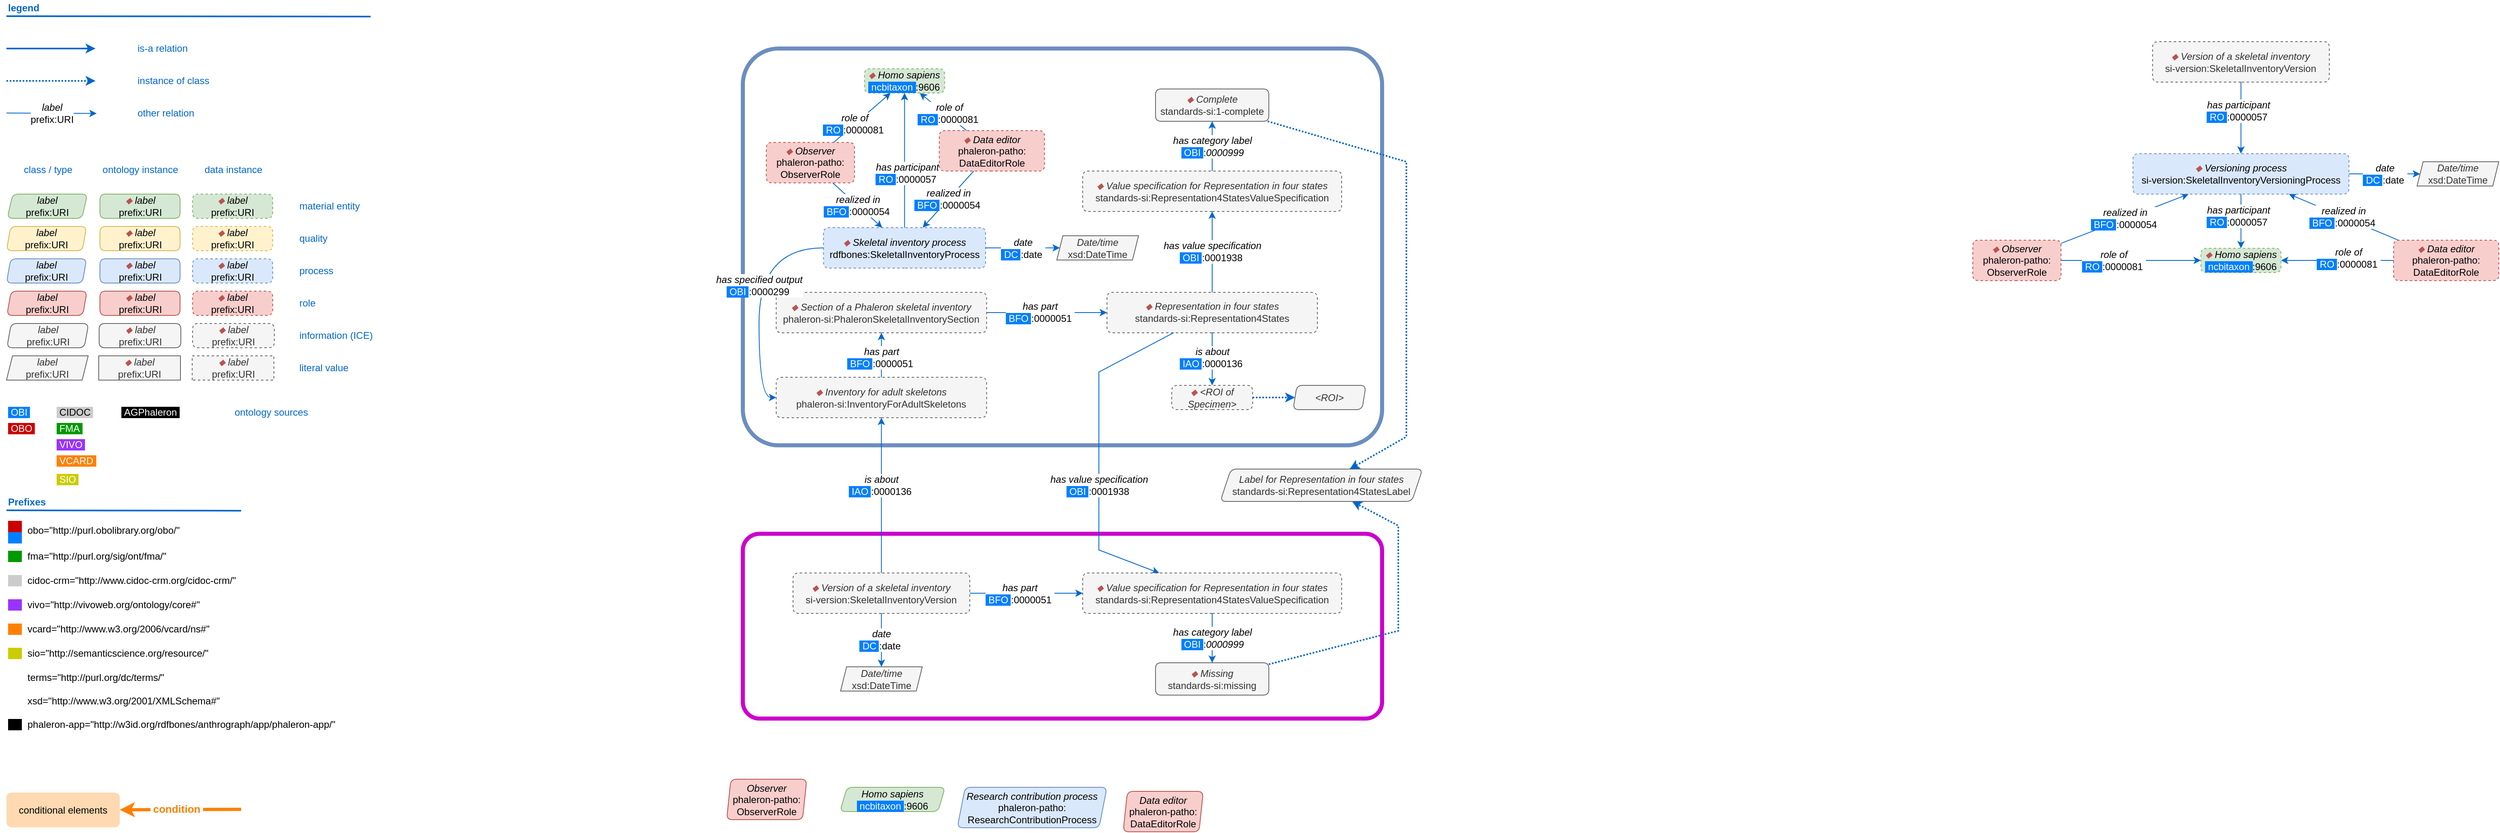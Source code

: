 <mxfile version="20.6.2" type="device" pages="3"><diagram id="tSVkNz6AKogmol8Z_Z2c" name="Page-7"><mxGraphModel dx="738" dy="989" grid="1" gridSize="10" guides="1" tooltips="1" connect="1" arrows="1" fold="1" page="1" pageScale="1" pageWidth="850" pageHeight="1100" math="0" shadow="0"><root><mxCell id="0"/><mxCell id="1" parent="0"/><mxCell id="9RgGKG4QcXnbxe4l5igV-1" value="" style="rounded=1;whiteSpace=wrap;html=1;labelBackgroundColor=none;fontSize=11;fillColor=none;strokeWidth=5;strokeColor=#CC00CC;arcSize=9;" parent="1" vertex="1"><mxGeometry x="1790" y="670" width="790" height="228.5" as="geometry"/></mxCell><mxCell id="9RgGKG4QcXnbxe4l5igV-2" value="" style="rounded=1;whiteSpace=wrap;html=1;labelBackgroundColor=none;fontSize=11;fillColor=none;strokeWidth=5;strokeColor=#6c8ebf;arcSize=9;" parent="1" vertex="1"><mxGeometry x="1790" y="70" width="790" height="490.65" as="geometry"/></mxCell><mxCell id="n8aP2DM03ggL8kAQp7ru-1" value="&lt;span style=&quot;color: rgb(0 , 102 , 204)&quot;&gt;other relation&lt;/span&gt;" style="text;html=1;resizable=0;points=[];autosize=1;align=left;verticalAlign=top;spacingTop=-4;" parent="1" vertex="1"><mxGeometry x="1040" y="140" width="90" height="20" as="geometry"/></mxCell><mxCell id="n8aP2DM03ggL8kAQp7ru-2" value="&lt;font style=&quot;font-size: 12px;&quot;&gt;&lt;span style=&quot;line-height: 120%; font-size: 12px;&quot;&gt;&lt;i style=&quot;font-size: 12px;&quot;&gt;label&lt;br style=&quot;font-size: 12px;&quot;&gt;&lt;/i&gt;prefix:URI&lt;/span&gt;&lt;/font&gt;" style="rounded=0;html=1;jettySize=auto;orthogonalLoop=1;strokeColor=#0066CC;fontSize=12;strokeWidth=1;arcSize=20;" parent="1" edge="1"><mxGeometry relative="1" as="geometry"><mxPoint x="880.003" y="149.75" as="sourcePoint"/><mxPoint x="991.43" y="150.25" as="targetPoint"/></mxGeometry></mxCell><mxCell id="n8aP2DM03ggL8kAQp7ru-3" value="&lt;i&gt;label&lt;/i&gt;&lt;br&gt;prefix:URI" style="shape=parallelogram;perimeter=parallelogramPerimeter;whiteSpace=wrap;html=1;strokeColor=#d6b656;fontSize=12;align=center;size=0.053;fillColor=#fff2cc;rounded=1;comic=0;shadow=0;spacing=0;line-height:.8rem;arcSize=14;" parent="1" vertex="1"><mxGeometry x="880" y="290" width="99" height="30" as="geometry"/></mxCell><mxCell id="n8aP2DM03ggL8kAQp7ru-4" value="&lt;i&gt;label&lt;/i&gt;&lt;br&gt;prefix:URI" style="shape=parallelogram;perimeter=parallelogramPerimeter;whiteSpace=wrap;html=1;strokeColor=#6c8ebf;fontSize=12;align=center;size=0.053;fillColor=#dae8fc;rounded=1;comic=0;shadow=0;spacing=0;line-height:.8rem;arcSize=14;" parent="1" vertex="1"><mxGeometry x="880" y="330" width="99" height="30" as="geometry"/></mxCell><mxCell id="n8aP2DM03ggL8kAQp7ru-5" value="&lt;i&gt;label&lt;/i&gt;&lt;br&gt;prefix:URI" style="shape=parallelogram;perimeter=parallelogramPerimeter;whiteSpace=wrap;html=1;strokeColor=#666666;fontSize=12;align=center;size=0.053;fillColor=#f5f5f5;rounded=1;comic=0;shadow=0;spacing=0;line-height:.8rem;arcSize=14;fontColor=#333333;" parent="1" vertex="1"><mxGeometry x="880.5" y="410" width="101" height="30" as="geometry"/></mxCell><mxCell id="n8aP2DM03ggL8kAQp7ru-6" value="&lt;i&gt;label&lt;/i&gt;&lt;br&gt;prefix:URI" style="shape=parallelogram;perimeter=parallelogramPerimeter;whiteSpace=wrap;html=1;strokeColor=#b85450;fontSize=12;align=center;size=0.053;fillColor=#f8cecc;rounded=1;comic=0;shadow=0;spacing=0;line-height:.8rem;arcSize=14;" parent="1" vertex="1"><mxGeometry x="880.5" y="370" width="99" height="30" as="geometry"/></mxCell><mxCell id="n8aP2DM03ggL8kAQp7ru-7" value="" style="group" parent="1" vertex="1" connectable="0"><mxGeometry x="880" y="10" width="450" height="20.5" as="geometry"/></mxCell><mxCell id="n8aP2DM03ggL8kAQp7ru-8" value="&lt;font color=&quot;#0066cc&quot;&gt;legend&lt;/font&gt;" style="text;html=1;resizable=0;points=[];autosize=1;align=left;verticalAlign=top;spacingTop=-4;fontStyle=1" parent="n8aP2DM03ggL8kAQp7ru-7" vertex="1"><mxGeometry width="50" height="20" as="geometry"/></mxCell><mxCell id="n8aP2DM03ggL8kAQp7ru-9" value="" style="endArrow=none;html=1;strokeColor=#0066CC;strokeWidth=2;" parent="n8aP2DM03ggL8kAQp7ru-7" edge="1"><mxGeometry width="50" height="50" relative="1" as="geometry"><mxPoint x="450" y="20.5" as="sourcePoint"/><mxPoint y="20" as="targetPoint"/></mxGeometry></mxCell><mxCell id="n8aP2DM03ggL8kAQp7ru-10" value="" style="edgeStyle=none;rounded=0;html=1;jettySize=auto;orthogonalLoop=1;strokeColor=#0066CC;strokeWidth=2;fontSize=12;fontColor=#0066CC;" parent="1" edge="1"><mxGeometry x="-0.651" y="-4" relative="1" as="geometry"><mxPoint x="880" y="70" as="sourcePoint"/><mxPoint x="990" y="70" as="targetPoint"/><mxPoint x="1" as="offset"/></mxGeometry></mxCell><mxCell id="n8aP2DM03ggL8kAQp7ru-11" value="&lt;span style=&quot;color: rgb(0 , 102 , 204)&quot;&gt;is-a relation&lt;/span&gt;" style="text;html=1;resizable=0;points=[];autosize=1;align=left;verticalAlign=top;spacingTop=-4;" parent="1" vertex="1"><mxGeometry x="1040" y="60" width="80" height="20" as="geometry"/></mxCell><mxCell id="n8aP2DM03ggL8kAQp7ru-12" value="&lt;font color=&quot;#0066cc&quot;&gt;material entity&lt;/font&gt;" style="text;html=1;resizable=0;points=[];autosize=1;align=left;verticalAlign=top;spacingTop=-4;" parent="1" vertex="1"><mxGeometry x="1240" y="255" width="90" height="20" as="geometry"/></mxCell><mxCell id="n8aP2DM03ggL8kAQp7ru-13" value="&lt;font color=&quot;#0066cc&quot;&gt;quality&lt;/font&gt;" style="text;html=1;resizable=0;points=[];autosize=1;align=left;verticalAlign=top;spacingTop=-4;" parent="1" vertex="1"><mxGeometry x="1240" y="295" width="50" height="20" as="geometry"/></mxCell><mxCell id="n8aP2DM03ggL8kAQp7ru-14" value="&lt;font color=&quot;#0066cc&quot;&gt;process&lt;/font&gt;" style="text;html=1;resizable=0;points=[];autosize=1;align=left;verticalAlign=top;spacingTop=-4;" parent="1" vertex="1"><mxGeometry x="1240" y="335" width="60" height="20" as="geometry"/></mxCell><mxCell id="n8aP2DM03ggL8kAQp7ru-15" value="&lt;font color=&quot;#0066cc&quot;&gt;role&lt;/font&gt;" style="text;html=1;resizable=0;points=[];autosize=1;align=left;verticalAlign=top;spacingTop=-4;" parent="1" vertex="1"><mxGeometry x="1240" y="375" width="40" height="20" as="geometry"/></mxCell><mxCell id="n8aP2DM03ggL8kAQp7ru-16" value="&lt;span style=&quot;color: rgb(0 , 102 , 204)&quot;&gt;information (ICE)&lt;/span&gt;" style="text;html=1;resizable=0;points=[];autosize=1;align=left;verticalAlign=top;spacingTop=-4;" parent="1" vertex="1"><mxGeometry x="1240" y="415" width="110" height="20" as="geometry"/></mxCell><mxCell id="n8aP2DM03ggL8kAQp7ru-17" value="&lt;i&gt;&lt;font color=&quot;#b85450&quot;&gt;⬥&lt;/font&gt;&amp;nbsp;&lt;/i&gt;&lt;i&gt;label&lt;/i&gt;&lt;br&gt;prefix:URI" style="shape=parallelogram;perimeter=parallelogramPerimeter;whiteSpace=wrap;html=1;strokeColor=#82b366;fontSize=12;align=center;size=0;fillColor=#d5e8d4;rounded=1;comic=0;shadow=0;spacing=0;line-height:.8rem;arcSize=14;" parent="1" vertex="1"><mxGeometry x="995.5" y="250" width="99" height="30" as="geometry"/></mxCell><mxCell id="n8aP2DM03ggL8kAQp7ru-18" value="&lt;i&gt;&lt;font color=&quot;#b85450&quot;&gt;⬥&lt;/font&gt; label&lt;/i&gt;&lt;br&gt;prefix:URI" style="shape=parallelogram;perimeter=parallelogramPerimeter;whiteSpace=wrap;html=1;strokeColor=#82b366;fontSize=12;align=center;size=0;fillColor=#d5e8d4;rounded=1;comic=0;shadow=0;spacing=0;line-height:.8rem;arcSize=14;dashed=1;" parent="1" vertex="1"><mxGeometry x="1110" y="250" width="99" height="30" as="geometry"/></mxCell><mxCell id="n8aP2DM03ggL8kAQp7ru-19" value="&lt;i&gt;&lt;font color=&quot;#b85450&quot;&gt;⬥&lt;/font&gt;&amp;nbsp;&lt;/i&gt;&lt;i&gt;label&lt;/i&gt;&lt;br&gt;prefix:URI" style="shape=parallelogram;perimeter=parallelogramPerimeter;whiteSpace=wrap;html=1;strokeColor=#d6b656;fontSize=12;align=center;size=0;fillColor=#fff2cc;rounded=1;comic=0;shadow=0;spacing=0;line-height:.8rem;arcSize=14;" parent="1" vertex="1"><mxGeometry x="995.5" y="290" width="99" height="30" as="geometry"/></mxCell><mxCell id="n8aP2DM03ggL8kAQp7ru-20" value="&lt;i&gt;&lt;font color=&quot;#b85450&quot;&gt;⬥&lt;/font&gt;&amp;nbsp;&lt;/i&gt;&lt;i&gt;label&lt;/i&gt;&lt;br&gt;prefix:URI" style="shape=parallelogram;perimeter=parallelogramPerimeter;whiteSpace=wrap;html=1;strokeColor=#d6b656;fontSize=12;align=center;size=0;fillColor=#fff2cc;rounded=1;comic=0;shadow=0;spacing=0;line-height:.8rem;arcSize=14;dashed=1;" parent="1" vertex="1"><mxGeometry x="1110" y="290" width="99" height="30" as="geometry"/></mxCell><mxCell id="n8aP2DM03ggL8kAQp7ru-21" value="&lt;i&gt;&lt;font color=&quot;#b85450&quot;&gt;⬥&lt;/font&gt;&amp;nbsp;&lt;/i&gt;&lt;i&gt;label&lt;/i&gt;&lt;br&gt;prefix:URI" style="shape=parallelogram;perimeter=parallelogramPerimeter;whiteSpace=wrap;html=1;strokeColor=#6c8ebf;fontSize=12;align=center;size=0;fillColor=#dae8fc;rounded=1;comic=0;shadow=0;spacing=0;line-height:.8rem;arcSize=14;" parent="1" vertex="1"><mxGeometry x="995.5" y="330" width="99" height="30" as="geometry"/></mxCell><mxCell id="n8aP2DM03ggL8kAQp7ru-22" value="&lt;i&gt;&lt;font color=&quot;#b85450&quot;&gt;⬥&lt;/font&gt;&amp;nbsp;&lt;/i&gt;&lt;i&gt;label&lt;/i&gt;&lt;br&gt;prefix:URI" style="shape=parallelogram;perimeter=parallelogramPerimeter;whiteSpace=wrap;html=1;strokeColor=#6c8ebf;fontSize=12;align=center;size=0;fillColor=#dae8fc;rounded=1;comic=0;shadow=0;spacing=0;line-height:.8rem;arcSize=14;dashed=1;" parent="1" vertex="1"><mxGeometry x="1110" y="330" width="99" height="30" as="geometry"/></mxCell><mxCell id="n8aP2DM03ggL8kAQp7ru-23" value="&lt;i&gt;&lt;font color=&quot;#b85450&quot;&gt;⬥&lt;/font&gt;&amp;nbsp;&lt;/i&gt;&lt;i&gt;label&lt;/i&gt;&lt;br&gt;prefix:URI" style="shape=parallelogram;perimeter=parallelogramPerimeter;whiteSpace=wrap;html=1;strokeColor=#b85450;fontSize=12;align=center;size=0;fillColor=#f8cecc;rounded=1;comic=0;shadow=0;spacing=0;line-height:.8rem;arcSize=14;" parent="1" vertex="1"><mxGeometry x="995.5" y="370" width="99" height="30" as="geometry"/></mxCell><mxCell id="n8aP2DM03ggL8kAQp7ru-24" value="&lt;i&gt;&lt;font color=&quot;#b85450&quot;&gt;⬥&lt;/font&gt;&amp;nbsp;&lt;/i&gt;&lt;i&gt;label&lt;/i&gt;&lt;br&gt;prefix:URI" style="shape=parallelogram;perimeter=parallelogramPerimeter;whiteSpace=wrap;html=1;strokeColor=#b85450;fontSize=12;align=center;size=0;fillColor=#f8cecc;rounded=1;comic=0;shadow=0;spacing=0;line-height:.8rem;arcSize=14;dashed=1;" parent="1" vertex="1"><mxGeometry x="1110" y="370" width="99" height="30" as="geometry"/></mxCell><mxCell id="n8aP2DM03ggL8kAQp7ru-25" value="&lt;i style=&quot;color: rgb(0 , 0 , 0)&quot;&gt;&lt;font color=&quot;#b85450&quot;&gt;⬥&lt;/font&gt;&amp;nbsp;&lt;/i&gt;&lt;i&gt;label&lt;/i&gt;&lt;br&gt;prefix:URI" style="shape=parallelogram;perimeter=parallelogramPerimeter;whiteSpace=wrap;html=1;strokeColor=#666666;fontSize=12;align=center;size=0;fillColor=#f5f5f5;rounded=1;comic=0;shadow=0;spacing=0;line-height:.8rem;arcSize=14;fontColor=#333333;" parent="1" vertex="1"><mxGeometry x="994.5" y="410" width="101" height="30" as="geometry"/></mxCell><mxCell id="n8aP2DM03ggL8kAQp7ru-26" value="&lt;i style=&quot;color: rgb(0 , 0 , 0)&quot;&gt;&lt;font color=&quot;#b85450&quot;&gt;⬥&lt;/font&gt;&amp;nbsp;&lt;/i&gt;&lt;i&gt;label&lt;/i&gt;&lt;br&gt;prefix:URI" style="shape=parallelogram;perimeter=parallelogramPerimeter;whiteSpace=wrap;html=1;strokeColor=#666666;fontSize=12;align=center;size=0;fillColor=#f5f5f5;rounded=1;comic=0;shadow=0;spacing=0;line-height:.8rem;arcSize=14;fontColor=#333333;dashed=1;" parent="1" vertex="1"><mxGeometry x="1110" y="410" width="101" height="30" as="geometry"/></mxCell><mxCell id="n8aP2DM03ggL8kAQp7ru-27" value="&lt;div style=&quot;text-align: left&quot;&gt;&lt;span&gt;&lt;font color=&quot;#0066cc&quot;&gt;class / type&lt;/font&gt;&lt;/span&gt;&lt;/div&gt;" style="text;html=1;resizable=0;points=[];autosize=1;align=center;verticalAlign=top;spacingTop=-4;" parent="1" vertex="1"><mxGeometry x="891" y="210" width="80" height="20" as="geometry"/></mxCell><mxCell id="n8aP2DM03ggL8kAQp7ru-28" value="&lt;div style=&quot;text-align: left&quot;&gt;&lt;span&gt;&lt;font color=&quot;#0066cc&quot;&gt;ontology instance&lt;/font&gt;&lt;/span&gt;&lt;/div&gt;" style="text;html=1;resizable=0;points=[];autosize=1;align=center;verticalAlign=top;spacingTop=-4;" parent="1" vertex="1"><mxGeometry x="990" y="210" width="110" height="20" as="geometry"/></mxCell><mxCell id="n8aP2DM03ggL8kAQp7ru-29" value="&lt;div style=&quot;text-align: left&quot;&gt;&lt;span&gt;&lt;font color=&quot;#0066cc&quot;&gt;data instance&lt;/font&gt;&lt;/span&gt;&lt;/div&gt;" style="text;html=1;resizable=0;points=[];autosize=1;align=center;verticalAlign=top;spacingTop=-4;" parent="1" vertex="1"><mxGeometry x="1114.5" y="210" width="90" height="20" as="geometry"/></mxCell><mxCell id="n8aP2DM03ggL8kAQp7ru-30" value="" style="edgeStyle=none;rounded=0;html=1;jettySize=auto;orthogonalLoop=1;strokeColor=#0066CC;strokeWidth=2;fontSize=12;fontColor=#0066CC;dashed=1;dashPattern=1 1;" parent="1" edge="1"><mxGeometry x="-0.651" y="-4" relative="1" as="geometry"><mxPoint x="880" y="110" as="sourcePoint"/><mxPoint x="990" y="110" as="targetPoint"/><mxPoint x="1" as="offset"/></mxGeometry></mxCell><mxCell id="n8aP2DM03ggL8kAQp7ru-31" value="&lt;span style=&quot;color: rgb(0 , 102 , 204)&quot;&gt;instance of class&lt;/span&gt;" style="text;html=1;resizable=0;points=[];autosize=1;align=left;verticalAlign=top;spacingTop=-4;" parent="1" vertex="1"><mxGeometry x="1040" y="100" width="100" height="20" as="geometry"/></mxCell><mxCell id="n8aP2DM03ggL8kAQp7ru-32" value="&lt;i&gt;label&lt;/i&gt;&lt;br&gt;prefix:URI" style="shape=parallelogram;perimeter=parallelogramPerimeter;whiteSpace=wrap;html=1;strokeColor=#666666;fontSize=12;align=center;size=0.074;fillColor=#f5f5f5;rounded=0;comic=0;shadow=0;spacing=0;line-height:.8rem;arcSize=14;fontColor=#333333;" parent="1" vertex="1"><mxGeometry x="880" y="450" width="101" height="30" as="geometry"/></mxCell><mxCell id="n8aP2DM03ggL8kAQp7ru-33" value="&lt;span style=&quot;color: rgb(0 , 102 , 204)&quot;&gt;literal value&lt;/span&gt;" style="text;html=1;resizable=0;points=[];autosize=1;align=left;verticalAlign=top;spacingTop=-4;" parent="1" vertex="1"><mxGeometry x="1239.5" y="455" width="80" height="20" as="geometry"/></mxCell><mxCell id="n8aP2DM03ggL8kAQp7ru-34" value="&lt;i style=&quot;color: rgb(0 , 0 , 0)&quot;&gt;&lt;font color=&quot;#b85450&quot;&gt;⬥&lt;/font&gt;&amp;nbsp;&lt;/i&gt;&lt;i&gt;label&lt;/i&gt;&lt;br&gt;prefix:URI" style="shape=parallelogram;perimeter=parallelogramPerimeter;whiteSpace=wrap;html=1;strokeColor=#666666;fontSize=12;align=center;size=0;fillColor=#f5f5f5;rounded=0;comic=0;shadow=0;spacing=0;line-height:.8rem;arcSize=14;fontColor=#333333;" parent="1" vertex="1"><mxGeometry x="994" y="450" width="101" height="30" as="geometry"/></mxCell><mxCell id="n8aP2DM03ggL8kAQp7ru-35" value="&lt;i style=&quot;color: rgb(0 , 0 , 0)&quot;&gt;&lt;font color=&quot;#b85450&quot;&gt;⬥&lt;/font&gt;&amp;nbsp;&lt;/i&gt;&lt;i&gt;label&lt;/i&gt;&lt;br&gt;prefix:URI" style="shape=parallelogram;perimeter=parallelogramPerimeter;whiteSpace=wrap;html=1;strokeColor=#666666;fontSize=12;align=center;size=0;fillColor=#f5f5f5;rounded=0;comic=0;shadow=0;spacing=0;line-height:.8rem;arcSize=14;fontColor=#333333;dashed=1;" parent="1" vertex="1"><mxGeometry x="1109.5" y="450" width="101" height="30" as="geometry"/></mxCell><mxCell id="n8aP2DM03ggL8kAQp7ru-36" value="&lt;i&gt;label&lt;/i&gt;&lt;br&gt;prefix:URI" style="shape=parallelogram;perimeter=parallelogramPerimeter;whiteSpace=wrap;html=1;strokeColor=#82b366;fontSize=12;align=center;size=0.068;fillColor=#d5e8d4;rounded=1;comic=0;shadow=0;spacing=0;line-height:.8rem;arcSize=14;" parent="1" vertex="1"><mxGeometry x="881" y="250" width="99" height="30" as="geometry"/></mxCell><mxCell id="n8aP2DM03ggL8kAQp7ru-37" value="&lt;font size=&quot;1&quot;&gt;&lt;span style=&quot;line-height: 100% ; background-color: rgb(204 , 204 , 204) ; font-size: 12px&quot;&gt;&amp;nbsp;CIDOC&amp;nbsp;&lt;/span&gt;&lt;/font&gt;" style="text;html=1;resizable=0;points=[];autosize=1;align=left;verticalAlign=top;spacingTop=-4;" parent="1" vertex="1"><mxGeometry x="940" y="510" width="60" height="20" as="geometry"/></mxCell><mxCell id="n8aP2DM03ggL8kAQp7ru-38" value="&lt;font color=&quot;#ffffff&quot; style=&quot;font-size: 12px;&quot;&gt;&lt;span style=&quot;font-size: 12px; line-height: 100%; background-color: rgb(0, 127, 255);&quot;&gt;&amp;nbsp;OBI&amp;nbsp;&lt;/span&gt;&lt;/font&gt;" style="text;html=1;resizable=0;points=[];autosize=1;align=left;verticalAlign=top;spacingTop=-4;fontSize=12;" parent="1" vertex="1"><mxGeometry x="880" y="510" width="40" height="20" as="geometry"/></mxCell><mxCell id="n8aP2DM03ggL8kAQp7ru-39" value="&lt;font color=&quot;#0066cc&quot;&gt;ontology sources&lt;/font&gt;" style="text;html=1;resizable=0;points=[];autosize=1;align=left;verticalAlign=top;spacingTop=-4;" parent="1" vertex="1"><mxGeometry x="1160" y="510" width="110" height="20" as="geometry"/></mxCell><mxCell id="n8aP2DM03ggL8kAQp7ru-40" value="&lt;font size=&quot;1&quot; color=&quot;#ffffff&quot;&gt;&lt;span style=&quot;line-height: 100% ; background-color: rgb(0 , 153 , 0) ; font-size: 12px&quot;&gt;&amp;nbsp;FMA&amp;nbsp;&lt;/span&gt;&lt;/font&gt;" style="text;html=1;resizable=0;points=[];autosize=1;align=left;verticalAlign=top;spacingTop=-4;" parent="1" vertex="1"><mxGeometry x="940" y="530" width="50" height="20" as="geometry"/></mxCell><mxCell id="n8aP2DM03ggL8kAQp7ru-41" value="&lt;font size=&quot;1&quot; color=&quot;#ffffff&quot;&gt;&lt;span style=&quot;line-height: 100% ; font-size: 12px ; background-color: rgb(153 , 51 , 255)&quot;&gt;&amp;nbsp;VIVO&amp;nbsp;&lt;/span&gt;&lt;/font&gt;" style="text;html=1;resizable=0;points=[];autosize=1;align=left;verticalAlign=top;spacingTop=-4;" parent="1" vertex="1"><mxGeometry x="940" y="550" width="50" height="20" as="geometry"/></mxCell><mxCell id="n8aP2DM03ggL8kAQp7ru-42" value="&lt;font size=&quot;1&quot; color=&quot;#ffffff&quot;&gt;&lt;span style=&quot;line-height: 100% ; font-size: 12px ; background-color: rgb(255 , 128 , 0)&quot;&gt;&amp;nbsp;VCARD&amp;nbsp;&lt;/span&gt;&lt;/font&gt;" style="text;html=1;resizable=0;points=[];autosize=1;align=left;verticalAlign=top;spacingTop=-4;" parent="1" vertex="1"><mxGeometry x="940" y="570" width="60" height="20" as="geometry"/></mxCell><mxCell id="n8aP2DM03ggL8kAQp7ru-43" value="&lt;font color=&quot;#ffffff&quot; style=&quot;font-size: 12px&quot;&gt;&lt;span style=&quot;font-size: 12px ; line-height: 100% ; background-color: rgb(204 , 0 , 0)&quot;&gt;&amp;nbsp;OBO&amp;nbsp;&lt;/span&gt;&lt;/font&gt;" style="text;html=1;resizable=0;points=[];autosize=1;align=left;verticalAlign=top;spacingTop=-4;fontSize=12;" parent="1" vertex="1"><mxGeometry x="880" y="530" width="50" height="20" as="geometry"/></mxCell><mxCell id="n8aP2DM03ggL8kAQp7ru-44" value="&lt;font size=&quot;1&quot; color=&quot;#ffffff&quot;&gt;&lt;span style=&quot;line-height: 100% ; font-size: 12px ; background-color: rgb(0 , 0 , 0)&quot;&gt;&amp;nbsp;AGPhaleron&amp;nbsp;&lt;/span&gt;&lt;/font&gt;" style="text;html=1;resizable=0;points=[];autosize=1;align=left;verticalAlign=top;spacingTop=-4;" parent="1" vertex="1"><mxGeometry x="1020" y="510" width="90" height="20" as="geometry"/></mxCell><mxCell id="n8aP2DM03ggL8kAQp7ru-45" value="" style="group" parent="1" vertex="1" connectable="0"><mxGeometry x="880" y="621" width="420" height="300" as="geometry"/></mxCell><mxCell id="n8aP2DM03ggL8kAQp7ru-46" value="terms=&quot;http://purl.org/dc/terms/&lt;span style=&quot;color: rgba(0 , 0 , 0 , 0) ; font-family: monospace ; font-size: 0px&quot;&gt;%3CmxGraphModel%3E%3Croot%3E%3CmxCell%20id%3D%220%22%2F%3E%3CmxCell%20id%3D%221%22%20parent%3D%220%22%2F%3E%3CmxCell%20id%3D%222%22%20value%3D%22vcard%3D%26quot%3Bhttp%3A%2F%2Fwww.w3.org%2F2006%2Fvcard%2Fns%23%26lt%3Bspan%26gt%3B%26quot%3B%26lt%3B%2Fspan%26gt%3B%22%20style%3D%22text%3Bhtml%3D1%3BstrokeColor%3Dnone%3BfillColor%3Dnone%3Balign%3Dleft%3BverticalAlign%3Dmiddle%3BwhiteSpace%3Dwrap%3Brounded%3D0%3BlabelBackgroundColor%3Dnone%3B%22%20vertex%3D%221%22%20parent%3D%221%22%3E%3CmxGeometry%20x%3D%22-236%22%20y%3D%22510%22%20width%3D%22270%22%20height%3D%2230%22%20as%3D%22geometry%22%2F%3E%3C%2FmxCell%3E%3C%2Froot%3E%3C%2FmxGraphModel%3E&lt;/span&gt;&lt;span&gt;&quot;&lt;/span&gt;" style="text;html=1;strokeColor=none;fillColor=none;align=left;verticalAlign=middle;whiteSpace=wrap;rounded=0;labelBackgroundColor=none;" parent="n8aP2DM03ggL8kAQp7ru-45" vertex="1"><mxGeometry x="24" y="212" width="266" height="30" as="geometry"/></mxCell><UserObject label="xsd=&quot;http://www.w3.org/2001/XMLSchema#&quot;" link="http://purl.org/dc/terms/" id="n8aP2DM03ggL8kAQp7ru-47"><mxCell style="text;whiteSpace=wrap;html=1;" parent="n8aP2DM03ggL8kAQp7ru-45" vertex="1"><mxGeometry x="24" y="242" width="266" height="30" as="geometry"/></mxCell></UserObject><mxCell id="n8aP2DM03ggL8kAQp7ru-48" value="" style="group" parent="n8aP2DM03ggL8kAQp7ru-45" vertex="1" connectable="0"><mxGeometry y="92" width="290" height="30" as="geometry"/></mxCell><mxCell id="n8aP2DM03ggL8kAQp7ru-49" value="&lt;font size=&quot;1&quot;&gt;&lt;span style=&quot;line-height: 100% ; background-color: rgb(204 , 204 , 204) ; font-size: 12px&quot;&gt;&amp;nbsp; &amp;nbsp; &amp;nbsp;&lt;/span&gt;&lt;/font&gt;" style="text;html=1;resizable=0;points=[];autosize=1;align=left;verticalAlign=top;spacingTop=-4;" parent="n8aP2DM03ggL8kAQp7ru-48" vertex="1"><mxGeometry y="5" width="30" height="20" as="geometry"/></mxCell><mxCell id="n8aP2DM03ggL8kAQp7ru-50" value="cidoc-crm=&quot;http://www.cidoc-crm.org/cidoc-crm/&lt;span&gt;&quot;&lt;/span&gt;" style="text;html=1;strokeColor=none;fillColor=none;align=left;verticalAlign=middle;whiteSpace=wrap;rounded=0;labelBackgroundColor=none;" parent="n8aP2DM03ggL8kAQp7ru-48" vertex="1"><mxGeometry x="23.673" width="266.327" height="30" as="geometry"/></mxCell><mxCell id="n8aP2DM03ggL8kAQp7ru-51" value="" style="group" parent="n8aP2DM03ggL8kAQp7ru-45" vertex="1" connectable="0"><mxGeometry y="122" width="290" height="30" as="geometry"/></mxCell><mxCell id="n8aP2DM03ggL8kAQp7ru-52" value="&lt;font size=&quot;1&quot; color=&quot;#ffffff&quot;&gt;&lt;span style=&quot;line-height: 100% ; font-size: 12px ; background-color: rgb(153 , 51 , 255)&quot;&gt;&amp;nbsp; &amp;nbsp; &amp;nbsp;&lt;/span&gt;&lt;/font&gt;" style="text;html=1;resizable=0;points=[];autosize=1;align=left;verticalAlign=top;spacingTop=-4;" parent="n8aP2DM03ggL8kAQp7ru-51" vertex="1"><mxGeometry y="5" width="30" height="20" as="geometry"/></mxCell><mxCell id="n8aP2DM03ggL8kAQp7ru-53" value="vivo=&quot;http://vivoweb.org/ontology/core#&lt;span&gt;&quot;&lt;/span&gt;" style="text;html=1;strokeColor=none;fillColor=none;align=left;verticalAlign=middle;whiteSpace=wrap;rounded=0;labelBackgroundColor=none;" parent="n8aP2DM03ggL8kAQp7ru-51" vertex="1"><mxGeometry x="23.673" width="266.327" height="30" as="geometry"/></mxCell><mxCell id="n8aP2DM03ggL8kAQp7ru-54" value="" style="group" parent="n8aP2DM03ggL8kAQp7ru-45" vertex="1" connectable="0"><mxGeometry y="152" width="290" height="30" as="geometry"/></mxCell><mxCell id="n8aP2DM03ggL8kAQp7ru-55" value="&lt;font size=&quot;1&quot; color=&quot;#ffffff&quot;&gt;&lt;span style=&quot;line-height: 100% ; font-size: 12px ; background-color: rgb(255 , 128 , 0)&quot;&gt;&amp;nbsp; &amp;nbsp; &amp;nbsp;&lt;/span&gt;&lt;/font&gt;" style="text;html=1;resizable=0;points=[];autosize=1;align=left;verticalAlign=top;spacingTop=-4;" parent="n8aP2DM03ggL8kAQp7ru-54" vertex="1"><mxGeometry y="5" width="30" height="20" as="geometry"/></mxCell><mxCell id="n8aP2DM03ggL8kAQp7ru-56" value="vcard=&quot;http://www.w3.org/2006/vcard/ns#&lt;span&gt;&quot;&lt;/span&gt;" style="text;html=1;strokeColor=none;fillColor=none;align=left;verticalAlign=middle;whiteSpace=wrap;rounded=0;labelBackgroundColor=none;" parent="n8aP2DM03ggL8kAQp7ru-54" vertex="1"><mxGeometry x="23.673" width="266.327" height="30" as="geometry"/></mxCell><mxCell id="n8aP2DM03ggL8kAQp7ru-57" value="" style="group" parent="n8aP2DM03ggL8kAQp7ru-45" vertex="1" connectable="0"><mxGeometry width="290" height="20.5" as="geometry"/></mxCell><mxCell id="n8aP2DM03ggL8kAQp7ru-58" value="&lt;font color=&quot;#0066cc&quot;&gt;Prefixes&lt;/font&gt;" style="text;html=1;resizable=0;points=[];autosize=1;align=left;verticalAlign=top;spacingTop=-4;fontStyle=1" parent="n8aP2DM03ggL8kAQp7ru-57" vertex="1"><mxGeometry width="60" height="20" as="geometry"/></mxCell><mxCell id="n8aP2DM03ggL8kAQp7ru-59" value="" style="endArrow=none;html=1;strokeColor=#0066CC;strokeWidth=2;" parent="n8aP2DM03ggL8kAQp7ru-57" edge="1"><mxGeometry width="50" height="50" relative="1" as="geometry"><mxPoint x="290" y="20.5" as="sourcePoint"/><mxPoint y="20" as="targetPoint"/></mxGeometry></mxCell><mxCell id="n8aP2DM03ggL8kAQp7ru-60" value="&lt;font size=&quot;1&quot; color=&quot;#ffffff&quot;&gt;&lt;span style=&quot;line-height: 100% ; font-size: 12px ; background-color: rgb(204 , 204 , 0)&quot;&gt;&amp;nbsp;SIO&amp;nbsp;&lt;/span&gt;&lt;/font&gt;" style="text;html=1;resizable=0;points=[];autosize=1;align=left;verticalAlign=top;spacingTop=-4;" parent="n8aP2DM03ggL8kAQp7ru-57" vertex="1"><mxGeometry x="60" y="-28" width="40" height="20" as="geometry"/></mxCell><mxCell id="n8aP2DM03ggL8kAQp7ru-61" value="&lt;font size=&quot;1&quot; color=&quot;#ffffff&quot;&gt;&lt;span style=&quot;line-height: 100% ; font-size: 12px ; background-color: rgb(0 , 0 , 0)&quot;&gt;&amp;nbsp; &amp;nbsp; &amp;nbsp;&lt;/span&gt;&lt;/font&gt;" style="text;html=1;resizable=0;points=[];autosize=1;align=left;verticalAlign=top;spacingTop=-4;" parent="n8aP2DM03ggL8kAQp7ru-45" vertex="1"><mxGeometry y="275" width="30" height="20" as="geometry"/></mxCell><mxCell id="n8aP2DM03ggL8kAQp7ru-62" value="phaleron-app=&quot;http://w3id.org/rdfbones/anthrograph/app/phaleron-app/&lt;span&gt;&quot;&lt;/span&gt;" style="text;html=1;strokeColor=none;fillColor=none;align=left;verticalAlign=middle;whiteSpace=wrap;rounded=0;labelBackgroundColor=none;" parent="n8aP2DM03ggL8kAQp7ru-45" vertex="1"><mxGeometry x="23.67" y="270" width="396.33" height="30" as="geometry"/></mxCell><mxCell id="n8aP2DM03ggL8kAQp7ru-63" value="&lt;font color=&quot;#ffffff&quot; size=&quot;1&quot;&gt;&lt;span style=&quot;line-height: 100% ; font-size: 12px ; background-color: rgb(204 , 0 , 0)&quot;&gt;&amp;nbsp; &amp;nbsp; &amp;nbsp;&lt;/span&gt;&lt;/font&gt;" style="text;html=1;resizable=0;points=[];autosize=1;align=left;verticalAlign=top;spacingTop=-4;" parent="n8aP2DM03ggL8kAQp7ru-45" vertex="1"><mxGeometry y="30" width="30" height="20" as="geometry"/></mxCell><mxCell id="n8aP2DM03ggL8kAQp7ru-64" value="&lt;font color=&quot;#ffffff&quot; style=&quot;font-size: 12px&quot;&gt;&lt;span style=&quot;font-size: 12px ; line-height: 100% ; background-color: rgb(0 , 127 , 255)&quot;&gt;&amp;nbsp; &amp;nbsp; &amp;nbsp;&lt;/span&gt;&lt;/font&gt;" style="text;html=1;resizable=0;points=[];autosize=1;align=left;verticalAlign=top;spacingTop=-4;fontSize=12;" parent="n8aP2DM03ggL8kAQp7ru-45" vertex="1"><mxGeometry y="44" width="30" height="20" as="geometry"/></mxCell><mxCell id="n8aP2DM03ggL8kAQp7ru-65" value="obo=&quot;http://purl.obolibrary.org/obo/&quot;" style="text;html=1;strokeColor=none;fillColor=none;align=left;verticalAlign=middle;whiteSpace=wrap;rounded=0;labelBackgroundColor=none;" parent="n8aP2DM03ggL8kAQp7ru-45" vertex="1"><mxGeometry x="24.001" y="30" width="258.929" height="30" as="geometry"/></mxCell><mxCell id="n8aP2DM03ggL8kAQp7ru-66" value="&lt;font size=&quot;1&quot; color=&quot;#ffffff&quot;&gt;&lt;span style=&quot;line-height: 100% ; background-color: rgb(0 , 153 , 0) ; font-size: 12px&quot;&gt;&amp;nbsp; &amp;nbsp; &amp;nbsp;&lt;/span&gt;&lt;/font&gt;" style="text;html=1;resizable=0;points=[];autosize=1;align=left;verticalAlign=top;spacingTop=-4;" parent="n8aP2DM03ggL8kAQp7ru-45" vertex="1"><mxGeometry y="67" width="30" height="20" as="geometry"/></mxCell><mxCell id="n8aP2DM03ggL8kAQp7ru-67" value="fma=&quot;&lt;span&gt;http://purl.org/sig/ont/fma/&lt;/span&gt;&lt;span&gt;&quot;&lt;/span&gt;" style="text;html=1;strokeColor=none;fillColor=none;align=left;verticalAlign=middle;whiteSpace=wrap;rounded=0;labelBackgroundColor=none;" parent="n8aP2DM03ggL8kAQp7ru-45" vertex="1"><mxGeometry x="24" y="62" width="250" height="30" as="geometry"/></mxCell><mxCell id="n8aP2DM03ggL8kAQp7ru-68" value="" style="group" parent="n8aP2DM03ggL8kAQp7ru-45" vertex="1" connectable="0"><mxGeometry y="182" width="290" height="30" as="geometry"/></mxCell><mxCell id="n8aP2DM03ggL8kAQp7ru-69" value="&lt;font size=&quot;1&quot; color=&quot;#ffffff&quot;&gt;&lt;span style=&quot;line-height: 100% ; font-size: 12px ; background-color: rgb(204 , 204 , 0)&quot;&gt;&amp;nbsp; &amp;nbsp; &amp;nbsp;&lt;/span&gt;&lt;/font&gt;" style="text;html=1;resizable=0;points=[];autosize=1;align=left;verticalAlign=top;spacingTop=-4;" parent="n8aP2DM03ggL8kAQp7ru-68" vertex="1"><mxGeometry y="5" width="30" height="20" as="geometry"/></mxCell><mxCell id="n8aP2DM03ggL8kAQp7ru-70" value="sio=&quot;http://semanticscience.org/resource/&lt;span&gt;&quot;&lt;/span&gt;" style="text;html=1;strokeColor=none;fillColor=none;align=left;verticalAlign=middle;whiteSpace=wrap;rounded=0;labelBackgroundColor=none;" parent="n8aP2DM03ggL8kAQp7ru-68" vertex="1"><mxGeometry x="23.673" width="266.327" height="30" as="geometry"/></mxCell><mxCell id="n8aP2DM03ggL8kAQp7ru-71" value="conditional elements" style="rounded=1;whiteSpace=wrap;html=1;fillColor=#FF8000;strokeColor=none;fillOpacity=30;" parent="1" vertex="1"><mxGeometry x="880" y="990" width="140" height="43" as="geometry"/></mxCell><mxCell id="n8aP2DM03ggL8kAQp7ru-72" style="rounded=0;orthogonalLoop=1;jettySize=auto;html=1;strokeColor=#FF8000;strokeWidth=4;" parent="1" target="n8aP2DM03ggL8kAQp7ru-71" edge="1"><mxGeometry relative="1" as="geometry"><mxPoint x="1170" y="1010.73" as="sourcePoint"/><mxPoint x="1020" y="1011.753" as="targetPoint"/></mxGeometry></mxCell><mxCell id="n8aP2DM03ggL8kAQp7ru-73" value="&lt;b&gt;&lt;font style=&quot;font-size: 13px&quot; color=&quot;#ff8000&quot;&gt;&amp;nbsp;condition&amp;nbsp;&lt;/font&gt;&lt;/b&gt;" style="edgeLabel;html=1;align=center;verticalAlign=middle;resizable=0;points=[];fontColor=#0066CC;" parent="n8aP2DM03ggL8kAQp7ru-72" vertex="1" connectable="0"><mxGeometry x="0.204" y="-2" relative="1" as="geometry"><mxPoint x="10" y="1" as="offset"/></mxGeometry></mxCell><mxCell id="n8aP2DM03ggL8kAQp7ru-81" value="&lt;font style=&quot;font-size: 12px&quot;&gt;&lt;span style=&quot;line-height: 120% ; font-size: 12px&quot;&gt;&lt;i style=&quot;font-size: 12px&quot;&gt;has part&lt;br style=&quot;font-size: 12px&quot;&gt;&lt;/i&gt;&lt;span style=&quot;color: rgb(255 , 255 , 255) ; text-align: left ; background-color: rgb(0 , 127 , 255)&quot;&gt;&amp;nbsp;BFO&amp;nbsp;&lt;/span&gt;:0000051&amp;nbsp;&lt;/span&gt;&lt;/font&gt;" style="rounded=0;html=1;jettySize=auto;orthogonalLoop=1;strokeColor=#0066CC;fontSize=12;strokeWidth=1;arcSize=20;" parent="1" source="n8aP2DM03ggL8kAQp7ru-93" target="n8aP2DM03ggL8kAQp7ru-92" edge="1"><mxGeometry x="-0.117" relative="1" as="geometry"><mxPoint x="1837.5" y="386.57" as="sourcePoint"/><mxPoint x="1837.5" y="293.19" as="targetPoint"/><mxPoint as="offset"/></mxGeometry></mxCell><mxCell id="n8aP2DM03ggL8kAQp7ru-85" value="&lt;font style=&quot;font-size: 12px&quot;&gt;&lt;span style=&quot;line-height: 120% ; font-size: 12px&quot;&gt;&lt;i style=&quot;font-size: 12px&quot;&gt;has part&lt;br style=&quot;font-size: 12px&quot;&gt;&lt;/i&gt;&lt;span style=&quot;color: rgb(255 , 255 , 255) ; text-align: left ; background-color: rgb(0 , 127 , 255)&quot;&gt;&amp;nbsp;BFO&amp;nbsp;&lt;/span&gt;:0000051&amp;nbsp;&lt;/span&gt;&lt;/font&gt;" style="rounded=0;html=1;jettySize=auto;orthogonalLoop=1;strokeColor=#0066CC;fontSize=12;strokeWidth=1;arcSize=20;" parent="1" source="n8aP2DM03ggL8kAQp7ru-92" target="n8aP2DM03ggL8kAQp7ru-96" edge="1"><mxGeometry x="-0.117" relative="1" as="geometry"><mxPoint x="1872.264" y="293.19" as="sourcePoint"/><mxPoint x="2305" y="364.219" as="targetPoint"/><mxPoint as="offset"/></mxGeometry></mxCell><mxCell id="n8aP2DM03ggL8kAQp7ru-89" value="&lt;font style=&quot;font-size: 12px&quot;&gt;&lt;span style=&quot;line-height: 120% ; font-size: 12px&quot;&gt;&lt;i style=&quot;font-size: 12px&quot;&gt;has value specification&lt;br style=&quot;font-size: 12px&quot;&gt;&lt;/i&gt;&lt;span style=&quot;color: rgb(255 , 255 , 255) ; text-align: left ; background-color: rgb(0 , 127 , 255)&quot;&gt;&amp;nbsp;OBI&amp;nbsp;&lt;/span&gt;:0001938&amp;nbsp;&lt;/span&gt;&lt;/font&gt;" style="rounded=0;html=1;jettySize=auto;orthogonalLoop=1;strokeColor=#0066CC;fontSize=12;strokeWidth=1;arcSize=20;" parent="1" source="n8aP2DM03ggL8kAQp7ru-96" target="n8aP2DM03ggL8kAQp7ru-102" edge="1"><mxGeometry relative="1" as="geometry"><mxPoint x="2380" y="351.5" as="sourcePoint"/><mxPoint x="2380" y="281.5" as="targetPoint"/></mxGeometry></mxCell><mxCell id="n8aP2DM03ggL8kAQp7ru-90" value="&lt;font style=&quot;font-size: 12px&quot;&gt;&lt;span style=&quot;line-height: 120% ; font-size: 12px&quot;&gt;&lt;br&gt;&lt;/span&gt;&lt;/font&gt;" style="edgeLabel;html=1;align=center;verticalAlign=middle;resizable=0;points=[];" parent="1" vertex="1" connectable="0"><mxGeometry x="2380" y="321.5" as="geometry"/></mxCell><mxCell id="n8aP2DM03ggL8kAQp7ru-91" value="&lt;i&gt;has category label&lt;/i&gt;&lt;i&gt;&lt;span style=&quot;line-height: 14.4px;&quot;&gt;&lt;font color=&quot;#FFFFFF&quot;&gt;&lt;span style=&quot;background-color: rgb(255, 0, 0);&quot;&gt;&lt;span style=&quot;background-color: rgb(0, 0, 255);&quot;&gt;&lt;font color=&quot;#FFFFFF&quot;&gt;&lt;br&gt;&lt;/font&gt;&lt;/span&gt;&lt;/span&gt;&lt;/font&gt;&lt;/span&gt;&lt;/i&gt;&lt;span style=&quot;color: rgb(255, 255, 255); text-align: left; background-color: rgb(0, 127, 255);&quot;&gt;&amp;nbsp;OBI&amp;nbsp;&lt;/span&gt;:&lt;i&gt;0000999&lt;/i&gt;" style="rounded=0;html=1;jettySize=auto;orthogonalLoop=1;strokeColor=#0066CC;fontSize=12;strokeWidth=1;arcSize=20;" parent="1" source="n8aP2DM03ggL8kAQp7ru-102" target="n8aP2DM03ggL8kAQp7ru-103" edge="1"><mxGeometry relative="1" as="geometry"><mxPoint x="2380" y="238.12" as="sourcePoint"/><mxPoint x="2419.176" y="168.12" as="targetPoint"/></mxGeometry></mxCell><mxCell id="n8aP2DM03ggL8kAQp7ru-92" value="&lt;i style=&quot;color: rgb(0 , 0 , 0)&quot;&gt;&lt;font color=&quot;#b85450&quot;&gt;⬥&lt;/font&gt;&amp;nbsp;&lt;/i&gt;&lt;i&gt;Section of a Phaleron skeletal inventory&lt;/i&gt;&lt;br&gt;phaleron-si:PhaleronSkeletalInventorySection" style="shape=parallelogram;perimeter=parallelogramPerimeter;whiteSpace=wrap;html=1;strokeColor=#666666;fontSize=12;align=center;size=0;fillColor=#f5f5f5;rounded=1;comic=0;shadow=0;spacing=0;line-height:.8rem;arcSize=14;fontColor=#333333;dashed=1;" parent="1" vertex="1"><mxGeometry x="1831.25" y="371.5" width="260" height="50" as="geometry"/></mxCell><mxCell id="n8aP2DM03ggL8kAQp7ru-93" value="&lt;i style=&quot;color: rgb(0 , 0 , 0)&quot;&gt;&lt;font color=&quot;#b85450&quot;&gt;⬥&lt;/font&gt;&amp;nbsp;&lt;/i&gt;&lt;i&gt;Inventory for adult skeletons&lt;/i&gt;&lt;br&gt;phaleron-si:InventoryForAdultSkeletons" style="shape=parallelogram;perimeter=parallelogramPerimeter;whiteSpace=wrap;html=1;strokeColor=#666666;fontSize=12;align=center;size=0;fillColor=#f5f5f5;rounded=1;comic=0;shadow=0;spacing=0;line-height:.8rem;arcSize=14;fontColor=#333333;dashed=1;" parent="1" vertex="1"><mxGeometry x="1831.25" y="476.5" width="260" height="50" as="geometry"/></mxCell><mxCell id="n8aP2DM03ggL8kAQp7ru-94" value="&lt;font style=&quot;font-size: 12px&quot;&gt;&lt;span style=&quot;line-height: 120% ; font-size: 12px&quot;&gt;&lt;i style=&quot;font-size: 12px&quot;&gt;is about&lt;br style=&quot;font-size: 12px&quot;&gt;&lt;/i&gt;&lt;span style=&quot;color: rgb(255 , 255 , 255) ; text-align: left ; background-color: rgb(0 , 127 , 255)&quot;&gt;&amp;nbsp;IAO&amp;nbsp;&lt;/span&gt;:0000136&amp;nbsp;&lt;/span&gt;&lt;/font&gt;" style="html=1;jettySize=auto;orthogonalLoop=1;strokeColor=#0066CC;fontSize=12;strokeWidth=1;arcSize=20;rounded=0;jumpStyle=line;" parent="1" source="n8aP2DM03ggL8kAQp7ru-95" target="n8aP2DM03ggL8kAQp7ru-93" edge="1"><mxGeometry x="0.13" relative="1" as="geometry"><mxPoint x="1837.5" y="732.31" as="sourcePoint"/><mxPoint x="1750.003" y="477.859" as="targetPoint"/><mxPoint as="offset"/></mxGeometry></mxCell><mxCell id="n8aP2DM03ggL8kAQp7ru-95" value="&lt;i style=&quot;color: rgb(0 , 0 , 0)&quot;&gt;&lt;font color=&quot;#b85450&quot;&gt;⬥&lt;/font&gt;&amp;nbsp;&lt;/i&gt;&lt;i&gt;Version of a skeletal inventory&lt;/i&gt;&lt;br&gt;si-version:SkeletalInventoryVersion" style="shape=parallelogram;perimeter=parallelogramPerimeter;whiteSpace=wrap;html=1;strokeColor=#666666;fontSize=12;align=center;size=0;fillColor=#f5f5f5;rounded=1;comic=0;shadow=0;spacing=0;line-height:.8rem;arcSize=14;fontColor=#333333;dashed=1;" parent="1" vertex="1"><mxGeometry x="1852.03" y="718.5" width="218.43" height="50" as="geometry"/></mxCell><mxCell id="n8aP2DM03ggL8kAQp7ru-96" value="&lt;i style=&quot;color: rgb(0 , 0 , 0)&quot;&gt;&lt;font color=&quot;#b85450&quot;&gt;⬥&lt;/font&gt;&amp;nbsp;&lt;/i&gt;&lt;i&gt;Representation in four states&lt;/i&gt;&lt;br&gt;standards-si:Representation4States" style="shape=parallelogram;perimeter=parallelogramPerimeter;whiteSpace=wrap;html=1;strokeColor=#666666;fontSize=12;align=center;size=0;fillColor=#f5f5f5;rounded=1;comic=0;shadow=0;spacing=0;line-height:.8rem;arcSize=14;fontColor=#333333;dashed=1;" parent="1" vertex="1"><mxGeometry x="2240" y="371.49" width="260" height="50" as="geometry"/></mxCell><mxCell id="n8aP2DM03ggL8kAQp7ru-98" value="&lt;font style=&quot;font-size: 12px&quot;&gt;&lt;span style=&quot;line-height: 120% ; font-size: 12px&quot;&gt;&lt;i style=&quot;font-size: 12px&quot;&gt;is about&lt;br style=&quot;font-size: 12px&quot;&gt;&lt;/i&gt;&lt;span style=&quot;color: rgb(255 , 255 , 255) ; text-align: left ; background-color: rgb(0 , 127 , 255)&quot;&gt;&amp;nbsp;IAO&amp;nbsp;&lt;/span&gt;:0000136&amp;nbsp;&lt;/span&gt;&lt;/font&gt;" style="html=1;jettySize=auto;orthogonalLoop=1;strokeColor=#0066CC;fontSize=12;strokeWidth=1;arcSize=20;rounded=0;jumpStyle=line;" parent="1" source="n8aP2DM03ggL8kAQp7ru-96" target="n8aP2DM03ggL8kAQp7ru-99" edge="1"><mxGeometry x="-0.059" relative="1" as="geometry"><mxPoint x="2280" y="531.5" as="sourcePoint"/><mxPoint x="2390" y="521.5" as="targetPoint"/><mxPoint as="offset"/></mxGeometry></mxCell><mxCell id="n8aP2DM03ggL8kAQp7ru-99" value="&lt;i style=&quot;color: rgb(0 , 0 , 0)&quot;&gt;&lt;font color=&quot;#b85450&quot;&gt;⬥&lt;/font&gt;&amp;nbsp;&lt;/i&gt;&lt;i&gt;&amp;lt;ROI of Specimen&amp;gt;&lt;/i&gt;" style="shape=parallelogram;perimeter=parallelogramPerimeter;whiteSpace=wrap;html=1;strokeColor=#666666;fontSize=12;align=center;size=0;fillColor=#f5f5f5;rounded=1;comic=0;shadow=0;spacing=0;line-height:.8rem;arcSize=14;fontColor=#333333;dashed=1;" parent="1" vertex="1"><mxGeometry x="2320" y="486.5" width="100" height="30" as="geometry"/></mxCell><mxCell id="n8aP2DM03ggL8kAQp7ru-101" value="&lt;i&gt;&amp;lt;ROI&amp;gt;&lt;/i&gt;" style="shape=parallelogram;perimeter=parallelogramPerimeter;whiteSpace=wrap;html=1;strokeColor=#666666;fontSize=12;align=center;size=0.053;fillColor=#f5f5f5;rounded=1;comic=0;shadow=0;spacing=0;line-height:.8rem;arcSize=14;fontColor=#333333;" parent="1" vertex="1"><mxGeometry x="2470" y="486.5" width="90" height="30" as="geometry"/></mxCell><mxCell id="n8aP2DM03ggL8kAQp7ru-102" value="&lt;i style=&quot;color: rgb(0 , 0 , 0)&quot;&gt;&lt;font color=&quot;#b85450&quot;&gt;⬥&lt;/font&gt;&amp;nbsp;&lt;/i&gt;&lt;i&gt;Value specification for Representation in four states&lt;br&gt;&lt;/i&gt;standards-si:Representation4StatesValueSpecification" style="shape=parallelogram;perimeter=parallelogramPerimeter;whiteSpace=wrap;html=1;strokeColor=#666666;fontSize=12;align=center;size=0;fillColor=#f5f5f5;rounded=1;comic=0;shadow=0;spacing=0;line-height:.8rem;arcSize=14;fontColor=#333333;dashed=1;" parent="1" vertex="1"><mxGeometry x="2210" y="221.5" width="320" height="50" as="geometry"/></mxCell><mxCell id="n8aP2DM03ggL8kAQp7ru-103" value="&lt;i style=&quot;color: rgb(0 , 0 , 0)&quot;&gt;&lt;font color=&quot;#b85450&quot;&gt;⬥&lt;/font&gt;&amp;nbsp;&lt;/i&gt;&lt;i&gt;Complete&lt;/i&gt;&lt;br&gt;standards-si:1-complete" style="shape=parallelogram;perimeter=parallelogramPerimeter;whiteSpace=wrap;html=1;strokeColor=#666666;fontSize=12;align=center;size=0;fillColor=#f5f5f5;rounded=1;comic=0;shadow=0;spacing=0;line-height:.8rem;arcSize=14;fontColor=#333333;" parent="1" vertex="1"><mxGeometry x="2300" y="120" width="140" height="40" as="geometry"/></mxCell><mxCell id="n8aP2DM03ggL8kAQp7ru-106" value="&lt;font style=&quot;font-size: 12px&quot;&gt;&lt;span style=&quot;line-height: 120% ; font-size: 12px&quot;&gt;&lt;i style=&quot;font-size: 12px&quot;&gt;has part&lt;br style=&quot;font-size: 12px&quot;&gt;&lt;/i&gt;&lt;span style=&quot;color: rgb(255 , 255 , 255) ; text-align: left ; background-color: rgb(0 , 127 , 255)&quot;&gt;&amp;nbsp;BFO&amp;nbsp;&lt;/span&gt;:0000051&amp;nbsp;&lt;/span&gt;&lt;/font&gt;" style="rounded=0;html=1;jettySize=auto;orthogonalLoop=1;strokeColor=#0066CC;fontSize=12;strokeWidth=1;arcSize=20;" parent="1" source="n8aP2DM03ggL8kAQp7ru-95" target="n8aP2DM03ggL8kAQp7ru-110" edge="1"><mxGeometry x="-0.117" relative="1" as="geometry"><mxPoint x="1880" y="690" as="sourcePoint"/><mxPoint x="2040" y="680" as="targetPoint"/><mxPoint as="offset"/></mxGeometry></mxCell><mxCell id="n8aP2DM03ggL8kAQp7ru-107" value="&lt;font style=&quot;font-size: 12px&quot;&gt;&lt;span style=&quot;line-height: 120% ; font-size: 12px&quot;&gt;&lt;i style=&quot;font-size: 12px&quot;&gt;has value specification&lt;br style=&quot;font-size: 12px&quot;&gt;&lt;/i&gt;&lt;span style=&quot;color: rgb(255 , 255 , 255) ; text-align: left ; background-color: rgb(0 , 127 , 255)&quot;&gt;&amp;nbsp;OBI&amp;nbsp;&lt;/span&gt;:0001938&amp;nbsp;&lt;/span&gt;&lt;/font&gt;" style="rounded=0;html=1;jettySize=auto;orthogonalLoop=1;strokeColor=#0066CC;fontSize=12;strokeWidth=1;arcSize=20;" parent="1" source="n8aP2DM03ggL8kAQp7ru-96" target="n8aP2DM03ggL8kAQp7ru-110" edge="1"><mxGeometry x="0.209" relative="1" as="geometry"><mxPoint x="2610" y="780.53" as="sourcePoint"/><mxPoint x="2610" y="700.53" as="targetPoint"/><Array as="points"><mxPoint x="2230" y="470"/><mxPoint x="2230" y="690"/></Array><mxPoint as="offset"/></mxGeometry></mxCell><mxCell id="n8aP2DM03ggL8kAQp7ru-108" value="&lt;font style=&quot;font-size: 12px&quot;&gt;&lt;span style=&quot;line-height: 120% ; font-size: 12px&quot;&gt;&lt;br&gt;&lt;/span&gt;&lt;/font&gt;" style="edgeLabel;html=1;align=center;verticalAlign=middle;resizable=0;points=[];" parent="1" vertex="1" connectable="0"><mxGeometry x="2560" y="779.03" as="geometry"/></mxCell><mxCell id="n8aP2DM03ggL8kAQp7ru-109" value="&lt;i&gt;has category label&lt;/i&gt;&lt;i&gt;&lt;span style=&quot;line-height: 14.4px;&quot;&gt;&lt;font color=&quot;#FFFFFF&quot;&gt;&lt;span style=&quot;background-color: rgb(255, 0, 0);&quot;&gt;&lt;span style=&quot;background-color: rgb(0, 0, 255);&quot;&gt;&lt;font color=&quot;#FFFFFF&quot;&gt;&lt;br&gt;&lt;/font&gt;&lt;/span&gt;&lt;/span&gt;&lt;/font&gt;&lt;/span&gt;&lt;/i&gt;&lt;span style=&quot;color: rgb(255, 255, 255); text-align: left; background-color: rgb(0, 127, 255);&quot;&gt;&amp;nbsp;OBI&amp;nbsp;&lt;/span&gt;:&lt;i&gt;0000999&lt;/i&gt;" style="rounded=0;html=1;jettySize=auto;orthogonalLoop=1;strokeColor=#0066CC;fontSize=12;strokeWidth=1;arcSize=20;" parent="1" source="n8aP2DM03ggL8kAQp7ru-110" target="n8aP2DM03ggL8kAQp7ru-111" edge="1"><mxGeometry relative="1" as="geometry"><mxPoint x="2560" y="695.65" as="sourcePoint"/><mxPoint x="2599.176" y="625.65" as="targetPoint"/></mxGeometry></mxCell><mxCell id="n8aP2DM03ggL8kAQp7ru-110" value="&lt;i style=&quot;color: rgb(0 , 0 , 0)&quot;&gt;&lt;font color=&quot;#b85450&quot;&gt;⬥&lt;/font&gt;&amp;nbsp;&lt;/i&gt;&lt;i&gt;Value specification for Representation in four states&lt;br&gt;&lt;/i&gt;standards-si:Representation4StatesValueSpecification" style="shape=parallelogram;perimeter=parallelogramPerimeter;whiteSpace=wrap;html=1;strokeColor=#666666;fontSize=12;align=center;size=0;fillColor=#f5f5f5;rounded=1;comic=0;shadow=0;spacing=0;line-height:.8rem;arcSize=14;fontColor=#333333;dashed=1;" parent="1" vertex="1"><mxGeometry x="2210" y="718.5" width="320" height="50" as="geometry"/></mxCell><mxCell id="n8aP2DM03ggL8kAQp7ru-111" value="&lt;i style=&quot;color: rgb(0 , 0 , 0)&quot;&gt;&lt;font color=&quot;#b85450&quot;&gt;⬥&lt;/font&gt;&amp;nbsp;&lt;/i&gt;&lt;i&gt;Missing&lt;/i&gt;&lt;br&gt;standards-si:missing" style="shape=parallelogram;perimeter=parallelogramPerimeter;whiteSpace=wrap;html=1;strokeColor=#666666;fontSize=12;align=center;size=0;fillColor=#f5f5f5;rounded=1;comic=0;shadow=0;spacing=0;line-height:.8rem;arcSize=14;fontColor=#333333;" parent="1" vertex="1"><mxGeometry x="2300" y="829.5" width="140" height="40" as="geometry"/></mxCell><mxCell id="n8aP2DM03ggL8kAQp7ru-113" value="&lt;i&gt;Label for Representation in four states&lt;br&gt;&lt;/i&gt;standards-si:Representation4StatesLabel" style="shape=parallelogram;perimeter=parallelogramPerimeter;whiteSpace=wrap;html=1;strokeColor=#666666;fontSize=12;align=center;size=0.053;fillColor=#f5f5f5;rounded=1;comic=0;shadow=0;spacing=0;line-height:.8rem;arcSize=14;fontColor=#333333;" parent="1" vertex="1"><mxGeometry x="2380" y="590" width="250" height="40" as="geometry"/></mxCell><mxCell id="n8aP2DM03ggL8kAQp7ru-116" value="&lt;i&gt;Research contribution process&lt;/i&gt;&lt;br&gt;phaleron-patho:&lt;br&gt;ResearchContributionProcess" style="shape=parallelogram;perimeter=parallelogramPerimeter;whiteSpace=wrap;html=1;strokeColor=#6c8ebf;fontSize=12;align=center;size=0.053;fillColor=#dae8fc;rounded=1;comic=0;shadow=0;spacing=0;line-height:.8rem;arcSize=14;" parent="1" vertex="1"><mxGeometry x="2055" y="983.5" width="185" height="50" as="geometry"/></mxCell><mxCell id="n8aP2DM03ggL8kAQp7ru-117" value="&lt;i&gt;Homo sapiens&lt;/i&gt;&lt;br&gt;&lt;span style=&quot;color: rgb(255 , 255 , 255) ; text-align: left ; background-color: rgb(0 , 127 , 255)&quot;&gt;&amp;nbsp;ncbitaxon&amp;nbsp;&lt;/span&gt;:9606" style="shape=parallelogram;perimeter=parallelogramPerimeter;whiteSpace=wrap;html=1;strokeColor=#82b366;fontSize=12;align=center;size=0.068;fillColor=#d5e8d4;rounded=1;comic=0;shadow=0;spacing=0;line-height:.8rem;arcSize=14;" parent="1" vertex="1"><mxGeometry x="1910" y="983.5" width="130" height="30" as="geometry"/></mxCell><mxCell id="n8aP2DM03ggL8kAQp7ru-118" value="&lt;i&gt;Observer&lt;/i&gt;&lt;br&gt;phaleron-patho:&lt;br&gt;ObserverRole" style="shape=parallelogram;perimeter=parallelogramPerimeter;whiteSpace=wrap;html=1;strokeColor=#b85450;fontSize=12;align=center;size=0.053;fillColor=#f8cecc;rounded=1;comic=0;shadow=0;spacing=0;line-height:.8rem;arcSize=14;" parent="1" vertex="1"><mxGeometry x="1770" y="973.5" width="99" height="50" as="geometry"/></mxCell><mxCell id="n8aP2DM03ggL8kAQp7ru-119" value="&lt;i&gt;Data editor&lt;/i&gt;&lt;br&gt;phaleron-patho:&lt;br&gt;DataEditorRole" style="shape=parallelogram;perimeter=parallelogramPerimeter;whiteSpace=wrap;html=1;strokeColor=#b85450;fontSize=12;align=center;size=0.053;fillColor=#f8cecc;rounded=1;comic=0;shadow=0;spacing=0;line-height:.8rem;arcSize=14;" parent="1" vertex="1"><mxGeometry x="2260" y="988.5" width="99" height="50" as="geometry"/></mxCell><mxCell id="n8aP2DM03ggL8kAQp7ru-132" value="&lt;i&gt;Date/time&lt;/i&gt;&lt;br&gt;xsd:DateTime" style="shape=parallelogram;perimeter=parallelogramPerimeter;whiteSpace=wrap;html=1;strokeColor=#666666;fontSize=12;align=center;size=0.074;fillColor=#f5f5f5;rounded=0;comic=0;shadow=0;spacing=0;line-height:.8rem;arcSize=14;fontColor=#333333;" parent="1" vertex="1"><mxGeometry x="1910.75" y="834.5" width="101" height="30" as="geometry"/></mxCell><mxCell id="n8aP2DM03ggL8kAQp7ru-133" value="&lt;font style=&quot;font-size: 12px&quot;&gt;&lt;span style=&quot;line-height: 120% ; font-size: 12px&quot;&gt;&lt;i style=&quot;font-size: 12px&quot;&gt;date&lt;br style=&quot;font-size: 12px&quot;&gt;&lt;/i&gt;&lt;span style=&quot;color: rgb(255 , 255 , 255) ; text-align: left ; background-color: rgb(0 , 127 , 255)&quot;&gt;&amp;nbsp;DC&amp;nbsp;&lt;/span&gt;:date&amp;nbsp;&lt;/span&gt;&lt;/font&gt;" style="rounded=0;html=1;jettySize=auto;orthogonalLoop=1;strokeColor=#0066CC;fontSize=12;strokeWidth=1;arcSize=20;" parent="1" source="n8aP2DM03ggL8kAQp7ru-95" target="n8aP2DM03ggL8kAQp7ru-132" edge="1"><mxGeometry relative="1" as="geometry"><mxPoint x="2204.8" y="804.03" as="sourcePoint"/><mxPoint x="2769.898" y="1252.53" as="targetPoint"/></mxGeometry></mxCell><mxCell id="Rzgj3Szee-SEj2B1RGl0-10" value="&lt;i&gt;&lt;font color=&quot;#b85450&quot;&gt;⬥&lt;/font&gt;&amp;nbsp;Skeletal inventory process&lt;/i&gt;&lt;br&gt;rdfbones:SkeletalInventoryProcess" style="shape=parallelogram;perimeter=parallelogramPerimeter;whiteSpace=wrap;html=1;strokeColor=#6c8ebf;fontSize=12;align=center;size=0;fillColor=#dae8fc;rounded=1;comic=0;shadow=0;spacing=0;line-height:.8rem;arcSize=14;dashed=1;" parent="1" vertex="1"><mxGeometry x="1889.68" y="291.5" width="200.32" height="50" as="geometry"/></mxCell><mxCell id="Rzgj3Szee-SEj2B1RGl0-11" value="&lt;font style=&quot;font-size: 12px&quot;&gt;&lt;span style=&quot;line-height: 120% ; font-size: 12px&quot;&gt;&lt;i style=&quot;font-size: 12px&quot;&gt;has specified output&lt;br style=&quot;font-size: 12px&quot;&gt;&lt;/i&gt;&lt;span style=&quot;color: rgb(255 , 255 , 255) ; text-align: left ; background-color: rgb(0 , 127 , 255)&quot;&gt;&amp;nbsp;OBI&amp;nbsp;&lt;/span&gt;:0000299&amp;nbsp;&lt;/span&gt;&lt;/font&gt;" style="rounded=0;html=1;jettySize=auto;orthogonalLoop=1;strokeColor=#0066CC;fontSize=12;strokeWidth=1;arcSize=20;edgeStyle=orthogonalEdgeStyle;curved=1;" parent="1" source="Rzgj3Szee-SEj2B1RGl0-10" target="n8aP2DM03ggL8kAQp7ru-93" edge="1"><mxGeometry x="-0.117" relative="1" as="geometry"><mxPoint x="2101.25" y="406.497" as="sourcePoint"/><mxPoint x="2250" y="406.493" as="targetPoint"/><mxPoint as="offset"/><Array as="points"><mxPoint x="1810" y="316.5"/><mxPoint x="1810" y="501.5"/></Array></mxGeometry></mxCell><mxCell id="Rzgj3Szee-SEj2B1RGl0-12" value="&lt;font style=&quot;font-size: 12px&quot;&gt;&lt;span style=&quot;line-height: 120% ; font-size: 12px&quot;&gt;&lt;i style=&quot;font-size: 12px&quot;&gt;realized in&lt;br style=&quot;font-size: 12px&quot;&gt;&lt;/i&gt;&lt;span style=&quot;color: rgb(255 , 255 , 255) ; text-align: left ; background-color: rgb(0 , 127 , 255)&quot;&gt;&amp;nbsp;BFO&amp;nbsp;&lt;/span&gt;:0000054&amp;nbsp;&lt;/span&gt;&lt;/font&gt;" style="rounded=0;html=1;jettySize=auto;orthogonalLoop=1;strokeColor=#0066CC;fontSize=12;strokeWidth=1;arcSize=20;" parent="1" source="Rzgj3Szee-SEj2B1RGl0-20" target="Rzgj3Szee-SEj2B1RGl0-10" edge="1"><mxGeometry relative="1" as="geometry"><mxPoint x="2241.94" y="325" as="sourcePoint"/><mxPoint x="2103.192" y="21.5" as="targetPoint"/></mxGeometry></mxCell><mxCell id="Rzgj3Szee-SEj2B1RGl0-13" value="&lt;font style=&quot;font-size: 12px&quot;&gt;&lt;span style=&quot;line-height: 120% ; font-size: 12px&quot;&gt;&lt;i style=&quot;font-size: 12px&quot;&gt;realized in&lt;br style=&quot;font-size: 12px&quot;&gt;&lt;/i&gt;&lt;span style=&quot;color: rgb(255 , 255 , 255) ; text-align: left ; background-color: rgb(0 , 127 , 255)&quot;&gt;&amp;nbsp;BFO&amp;nbsp;&lt;/span&gt;:0000054&amp;nbsp;&lt;/span&gt;&lt;/font&gt;" style="rounded=0;html=1;jettySize=auto;orthogonalLoop=1;strokeColor=#0066CC;fontSize=12;strokeWidth=1;arcSize=20;" parent="1" source="Rzgj3Szee-SEj2B1RGl0-19" target="Rzgj3Szee-SEj2B1RGl0-10" edge="1"><mxGeometry relative="1" as="geometry"><mxPoint x="2421.94" y="315" as="sourcePoint"/><mxPoint x="2197.94" y="21.5" as="targetPoint"/></mxGeometry></mxCell><mxCell id="Rzgj3Szee-SEj2B1RGl0-14" value="&lt;font style=&quot;font-size: 12px&quot;&gt;&lt;span style=&quot;line-height: 120% ; font-size: 12px&quot;&gt;&lt;i style=&quot;font-size: 12px&quot;&gt;role of&lt;br style=&quot;font-size: 12px&quot;&gt;&lt;/i&gt;&lt;span style=&quot;color: rgb(255 , 255 , 255) ; text-align: left ; background-color: rgb(0 , 127 , 255)&quot;&gt;&amp;nbsp;RO&amp;nbsp;&lt;/span&gt;:0000081&amp;nbsp;&lt;/span&gt;&lt;/font&gt;" style="rounded=0;html=1;jettySize=auto;orthogonalLoop=1;strokeColor=#0066CC;fontSize=12;strokeWidth=1;arcSize=20;" parent="1" source="Rzgj3Szee-SEj2B1RGl0-20" target="Rzgj3Szee-SEj2B1RGl0-21" edge="1"><mxGeometry x="-0.256" relative="1" as="geometry"><mxPoint x="2241.94" y="435" as="sourcePoint"/><mxPoint x="2253.315" y="365" as="targetPoint"/><mxPoint as="offset"/></mxGeometry></mxCell><mxCell id="Rzgj3Szee-SEj2B1RGl0-15" value="&lt;font style=&quot;font-size: 12px&quot;&gt;&lt;span style=&quot;line-height: 120% ; font-size: 12px&quot;&gt;&lt;i style=&quot;font-size: 12px&quot;&gt;role of&lt;br style=&quot;font-size: 12px&quot;&gt;&lt;/i&gt;&lt;span style=&quot;color: rgb(255 , 255 , 255) ; text-align: left ; background-color: rgb(0 , 127 , 255)&quot;&gt;&amp;nbsp;RO&amp;nbsp;&lt;/span&gt;:0000081&amp;nbsp;&lt;/span&gt;&lt;/font&gt;" style="rounded=0;html=1;jettySize=auto;orthogonalLoop=1;strokeColor=#0066CC;fontSize=12;strokeWidth=1;arcSize=20;" parent="1" source="Rzgj3Szee-SEj2B1RGl0-19" target="Rzgj3Szee-SEj2B1RGl0-21" edge="1"><mxGeometry x="-0.187" y="-3" relative="1" as="geometry"><mxPoint x="2461.94" y="435" as="sourcePoint"/><mxPoint x="2528.44" y="505" as="targetPoint"/><mxPoint as="offset"/></mxGeometry></mxCell><mxCell id="Rzgj3Szee-SEj2B1RGl0-16" value="&lt;i&gt;Date/time&lt;/i&gt;&lt;br&gt;xsd:DateTime" style="shape=parallelogram;perimeter=parallelogramPerimeter;whiteSpace=wrap;html=1;strokeColor=#666666;fontSize=12;align=center;size=0.074;fillColor=#f5f5f5;rounded=0;comic=0;shadow=0;spacing=0;line-height:.8rem;arcSize=14;fontColor=#333333;" parent="1" vertex="1"><mxGeometry x="2178" y="301.5" width="101" height="30" as="geometry"/></mxCell><mxCell id="Rzgj3Szee-SEj2B1RGl0-17" value="&lt;font style=&quot;font-size: 12px&quot;&gt;&lt;span style=&quot;line-height: 120% ; font-size: 12px&quot;&gt;&lt;i style=&quot;font-size: 12px&quot;&gt;date&lt;br style=&quot;font-size: 12px&quot;&gt;&lt;/i&gt;&lt;span style=&quot;color: rgb(255 , 255 , 255) ; text-align: left ; background-color: rgb(0 , 127 , 255)&quot;&gt;&amp;nbsp;DC&amp;nbsp;&lt;/span&gt;:date&amp;nbsp;&lt;/span&gt;&lt;/font&gt;" style="rounded=0;html=1;jettySize=auto;orthogonalLoop=1;strokeColor=#0066CC;fontSize=12;strokeWidth=1;arcSize=20;" parent="1" source="Rzgj3Szee-SEj2B1RGl0-10" target="Rzgj3Szee-SEj2B1RGl0-16" edge="1"><mxGeometry relative="1" as="geometry"><mxPoint x="2197.668" y="-28.5" as="sourcePoint"/><mxPoint x="2896.468" y="445" as="targetPoint"/></mxGeometry></mxCell><mxCell id="Rzgj3Szee-SEj2B1RGl0-18" value="&lt;font style=&quot;font-size: 12px&quot;&gt;&lt;span style=&quot;line-height: 120% ; font-size: 12px&quot;&gt;&lt;i style=&quot;font-size: 12px&quot;&gt;has participant&lt;br style=&quot;font-size: 12px&quot;&gt;&lt;/i&gt;&lt;span style=&quot;color: rgb(255 , 255 , 255) ; text-align: left ; background-color: rgb(0 , 127 , 255)&quot;&gt;&amp;nbsp;RO&amp;nbsp;&lt;/span&gt;:0000057&amp;nbsp;&lt;/span&gt;&lt;/font&gt;" style="rounded=0;html=1;jettySize=auto;orthogonalLoop=1;strokeColor=#0066CC;fontSize=12;strokeWidth=1;arcSize=20;" parent="1" source="Rzgj3Szee-SEj2B1RGl0-10" target="Rzgj3Szee-SEj2B1RGl0-21" edge="1"><mxGeometry x="-0.187" y="-3" relative="1" as="geometry"><mxPoint x="2163.068" y="21.5" as="sourcePoint"/><mxPoint x="2270.24" y="415" as="targetPoint"/><mxPoint as="offset"/></mxGeometry></mxCell><mxCell id="Rzgj3Szee-SEj2B1RGl0-19" value="&lt;i&gt;&lt;font color=&quot;#b85450&quot;&gt;⬥&lt;/font&gt;&amp;nbsp;&lt;/i&gt;&lt;i&gt;Data editor&lt;/i&gt;&lt;br&gt;phaleron-patho:&lt;br&gt;DataEditorRole" style="shape=parallelogram;perimeter=parallelogramPerimeter;whiteSpace=wrap;html=1;strokeColor=#b85450;fontSize=12;align=center;size=0;fillColor=#f8cecc;rounded=1;comic=0;shadow=0;spacing=0;line-height:.8rem;arcSize=14;dashed=1;" parent="1" vertex="1"><mxGeometry x="2032.81" y="171.5" width="130" height="50" as="geometry"/></mxCell><mxCell id="Rzgj3Szee-SEj2B1RGl0-20" value="&lt;i&gt;&lt;font color=&quot;#b85450&quot;&gt;⬥&lt;/font&gt;&amp;nbsp;&lt;/i&gt;&lt;i&gt;Observer&lt;/i&gt;&lt;br&gt;phaleron-patho:&lt;br&gt;ObserverRole" style="shape=parallelogram;perimeter=parallelogramPerimeter;whiteSpace=wrap;html=1;strokeColor=#b85450;fontSize=12;align=center;size=0;fillColor=#f8cecc;rounded=1;comic=0;shadow=0;spacing=0;line-height:.8rem;arcSize=14;dashed=1;" parent="1" vertex="1"><mxGeometry x="1819" y="186.07" width="109" height="50" as="geometry"/></mxCell><mxCell id="Rzgj3Szee-SEj2B1RGl0-21" value="&lt;i&gt;&lt;font color=&quot;#b85450&quot;&gt;⬥&lt;/font&gt;&amp;nbsp;&lt;/i&gt;&lt;i&gt;Homo sapiens&lt;/i&gt;&lt;br&gt;&lt;span style=&quot;color: rgb(255, 255, 255); text-align: left; background-color: rgb(0, 127, 255);&quot;&gt;&amp;nbsp;ncbitaxon&amp;nbsp;&lt;/span&gt;:9606" style="shape=parallelogram;perimeter=parallelogramPerimeter;whiteSpace=wrap;html=1;strokeColor=#82b366;fontSize=12;align=center;size=0;fillColor=#d5e8d4;rounded=1;comic=0;shadow=0;spacing=0;line-height:.8rem;arcSize=14;dashed=1;" parent="1" vertex="1"><mxGeometry x="1940.34" y="95" width="99" height="30" as="geometry"/></mxCell><mxCell id="DLdIwa2t-4n-uw8AM9u_-1" value="&lt;i style=&quot;color: rgb(0 , 0 , 0)&quot;&gt;&lt;font color=&quot;#b85450&quot;&gt;⬥&lt;/font&gt;&amp;nbsp;&lt;/i&gt;&lt;i&gt;Version of a skeletal inventory&lt;/i&gt;&lt;br&gt;si-version:SkeletalInventoryVersion" style="shape=parallelogram;perimeter=parallelogramPerimeter;whiteSpace=wrap;html=1;strokeColor=#666666;fontSize=12;align=center;size=0;fillColor=#f5f5f5;rounded=1;comic=0;shadow=0;spacing=0;line-height:.8rem;arcSize=14;fontColor=#333333;dashed=1;" vertex="1" parent="1"><mxGeometry x="3532.15" y="61.5" width="218.43" height="50" as="geometry"/></mxCell><mxCell id="DLdIwa2t-4n-uw8AM9u_-2" value="&lt;font style=&quot;font-size: 12px&quot;&gt;&lt;span style=&quot;line-height: 120% ; font-size: 12px&quot;&gt;&lt;i style=&quot;font-size: 12px&quot;&gt;realized in&lt;br style=&quot;font-size: 12px&quot;&gt;&lt;/i&gt;&lt;span style=&quot;color: rgb(255 , 255 , 255) ; text-align: left ; background-color: rgb(0 , 127 , 255)&quot;&gt;&amp;nbsp;BFO&amp;nbsp;&lt;/span&gt;:0000054&amp;nbsp;&lt;/span&gt;&lt;/font&gt;" style="rounded=0;html=1;jettySize=auto;orthogonalLoop=1;strokeColor=#0066CC;fontSize=12;strokeWidth=1;arcSize=20;" edge="1" parent="1" source="DLdIwa2t-4n-uw8AM9u_-10" target="DLdIwa2t-4n-uw8AM9u_-12"><mxGeometry relative="1" as="geometry"><mxPoint x="3685.37" y="553.5" as="sourcePoint"/><mxPoint x="3686.488" y="303.5" as="targetPoint"/></mxGeometry></mxCell><mxCell id="DLdIwa2t-4n-uw8AM9u_-3" value="&lt;font style=&quot;font-size: 12px&quot;&gt;&lt;span style=&quot;line-height: 120% ; font-size: 12px&quot;&gt;&lt;i style=&quot;font-size: 12px&quot;&gt;realized in&lt;br style=&quot;font-size: 12px&quot;&gt;&lt;/i&gt;&lt;span style=&quot;color: rgb(255 , 255 , 255) ; text-align: left ; background-color: rgb(0 , 127 , 255)&quot;&gt;&amp;nbsp;BFO&amp;nbsp;&lt;/span&gt;:0000054&amp;nbsp;&lt;/span&gt;&lt;/font&gt;" style="rounded=0;html=1;jettySize=auto;orthogonalLoop=1;strokeColor=#0066CC;fontSize=12;strokeWidth=1;arcSize=20;" edge="1" parent="1" source="DLdIwa2t-4n-uw8AM9u_-9" target="DLdIwa2t-4n-uw8AM9u_-12"><mxGeometry relative="1" as="geometry"><mxPoint x="3865.37" y="543.5" as="sourcePoint"/><mxPoint x="3752.37" y="295.87" as="targetPoint"/></mxGeometry></mxCell><mxCell id="DLdIwa2t-4n-uw8AM9u_-4" value="&lt;font style=&quot;font-size: 12px&quot;&gt;&lt;span style=&quot;line-height: 120% ; font-size: 12px&quot;&gt;&lt;i style=&quot;font-size: 12px&quot;&gt;role of&lt;br style=&quot;font-size: 12px&quot;&gt;&lt;/i&gt;&lt;span style=&quot;color: rgb(255 , 255 , 255) ; text-align: left ; background-color: rgb(0 , 127 , 255)&quot;&gt;&amp;nbsp;RO&amp;nbsp;&lt;/span&gt;:0000081&amp;nbsp;&lt;/span&gt;&lt;/font&gt;" style="rounded=0;html=1;jettySize=auto;orthogonalLoop=1;strokeColor=#0066CC;fontSize=12;strokeWidth=1;arcSize=20;" edge="1" parent="1" source="DLdIwa2t-4n-uw8AM9u_-10" target="DLdIwa2t-4n-uw8AM9u_-11"><mxGeometry x="-0.256" relative="1" as="geometry"><mxPoint x="3685.37" y="663.5" as="sourcePoint"/><mxPoint x="3696.745" y="593.5" as="targetPoint"/><mxPoint as="offset"/></mxGeometry></mxCell><mxCell id="DLdIwa2t-4n-uw8AM9u_-5" value="&lt;font style=&quot;font-size: 12px&quot;&gt;&lt;span style=&quot;line-height: 120% ; font-size: 12px&quot;&gt;&lt;i style=&quot;font-size: 12px&quot;&gt;role of&lt;br style=&quot;font-size: 12px&quot;&gt;&lt;/i&gt;&lt;span style=&quot;color: rgb(255 , 255 , 255) ; text-align: left ; background-color: rgb(0 , 127 , 255)&quot;&gt;&amp;nbsp;RO&amp;nbsp;&lt;/span&gt;:0000081&amp;nbsp;&lt;/span&gt;&lt;/font&gt;" style="rounded=0;html=1;jettySize=auto;orthogonalLoop=1;strokeColor=#0066CC;fontSize=12;strokeWidth=1;arcSize=20;" edge="1" parent="1" source="DLdIwa2t-4n-uw8AM9u_-9" target="DLdIwa2t-4n-uw8AM9u_-11"><mxGeometry x="-0.187" y="-3" relative="1" as="geometry"><mxPoint x="3905.37" y="663.5" as="sourcePoint"/><mxPoint x="3971.87" y="733.5" as="targetPoint"/><mxPoint as="offset"/></mxGeometry></mxCell><mxCell id="DLdIwa2t-4n-uw8AM9u_-6" value="&lt;i&gt;Date/time&lt;/i&gt;&lt;br&gt;xsd:DateTime" style="shape=parallelogram;perimeter=parallelogramPerimeter;whiteSpace=wrap;html=1;strokeColor=#666666;fontSize=12;align=center;size=0.074;fillColor=#f5f5f5;rounded=0;comic=0;shadow=0;spacing=0;line-height:.8rem;arcSize=14;fontColor=#333333;" vertex="1" parent="1"><mxGeometry x="3859" y="210" width="101" height="30" as="geometry"/></mxCell><mxCell id="DLdIwa2t-4n-uw8AM9u_-7" value="&lt;font style=&quot;font-size: 12px&quot;&gt;&lt;span style=&quot;line-height: 120% ; font-size: 12px&quot;&gt;&lt;i style=&quot;font-size: 12px&quot;&gt;date&lt;br style=&quot;font-size: 12px&quot;&gt;&lt;/i&gt;&lt;span style=&quot;color: rgb(255 , 255 , 255) ; text-align: left ; background-color: rgb(0 , 127 , 255)&quot;&gt;&amp;nbsp;DC&amp;nbsp;&lt;/span&gt;:date&amp;nbsp;&lt;/span&gt;&lt;/font&gt;" style="rounded=0;html=1;jettySize=auto;orthogonalLoop=1;strokeColor=#0066CC;fontSize=12;strokeWidth=1;arcSize=20;" edge="1" parent="1" source="DLdIwa2t-4n-uw8AM9u_-12" target="DLdIwa2t-4n-uw8AM9u_-6"><mxGeometry relative="1" as="geometry"><mxPoint x="4007.69" y="314.963" as="sourcePoint"/><mxPoint x="4339.898" y="673.5" as="targetPoint"/></mxGeometry></mxCell><mxCell id="DLdIwa2t-4n-uw8AM9u_-8" value="&lt;font style=&quot;font-size: 12px&quot;&gt;&lt;span style=&quot;line-height: 120% ; font-size: 12px&quot;&gt;&lt;i style=&quot;font-size: 12px&quot;&gt;has participant&lt;br style=&quot;font-size: 12px&quot;&gt;&lt;/i&gt;&lt;span style=&quot;color: rgb(255 , 255 , 255) ; text-align: left ; background-color: rgb(0 , 127 , 255)&quot;&gt;&amp;nbsp;RO&amp;nbsp;&lt;/span&gt;:0000057&amp;nbsp;&lt;/span&gt;&lt;/font&gt;" style="rounded=0;html=1;jettySize=auto;orthogonalLoop=1;strokeColor=#0066CC;fontSize=12;strokeWidth=1;arcSize=20;" edge="1" parent="1" source="DLdIwa2t-4n-uw8AM9u_-12" target="DLdIwa2t-4n-uw8AM9u_-11"><mxGeometry x="-0.187" y="-3" relative="1" as="geometry"><mxPoint x="3830.37" y="583.5" as="sourcePoint"/><mxPoint x="3713.67" y="643.5" as="targetPoint"/><mxPoint as="offset"/></mxGeometry></mxCell><mxCell id="DLdIwa2t-4n-uw8AM9u_-9" value="&lt;i&gt;&lt;font color=&quot;#b85450&quot;&gt;⬥&lt;/font&gt;&amp;nbsp;&lt;/i&gt;&lt;i&gt;Data editor&lt;/i&gt;&lt;br&gt;phaleron-patho:&lt;br&gt;DataEditorRole" style="shape=parallelogram;perimeter=parallelogramPerimeter;whiteSpace=wrap;html=1;strokeColor=#b85450;fontSize=12;align=center;size=0;fillColor=#f8cecc;rounded=1;comic=0;shadow=0;spacing=0;line-height:.8rem;arcSize=14;dashed=1;" vertex="1" parent="1"><mxGeometry x="3830" y="306.97" width="130" height="50" as="geometry"/></mxCell><mxCell id="DLdIwa2t-4n-uw8AM9u_-10" value="&lt;i&gt;&lt;font color=&quot;#b85450&quot;&gt;⬥&lt;/font&gt;&amp;nbsp;&lt;/i&gt;&lt;i&gt;Observer&lt;/i&gt;&lt;br&gt;phaleron-patho:&lt;br&gt;ObserverRole" style="shape=parallelogram;perimeter=parallelogramPerimeter;whiteSpace=wrap;html=1;strokeColor=#b85450;fontSize=12;align=center;size=0;fillColor=#f8cecc;rounded=1;comic=0;shadow=0;spacing=0;line-height:.8rem;arcSize=14;dashed=1;" vertex="1" parent="1"><mxGeometry x="3310" y="306.97" width="109" height="50" as="geometry"/></mxCell><mxCell id="DLdIwa2t-4n-uw8AM9u_-11" value="&lt;i&gt;&lt;font color=&quot;#b85450&quot;&gt;⬥&lt;/font&gt;&amp;nbsp;&lt;/i&gt;&lt;i&gt;Homo sapiens&lt;/i&gt;&lt;br&gt;&lt;span style=&quot;color: rgb(255, 255, 255); text-align: left; background-color: rgb(0, 127, 255);&quot;&gt;&amp;nbsp;ncbitaxon&amp;nbsp;&lt;/span&gt;:9606" style="shape=parallelogram;perimeter=parallelogramPerimeter;whiteSpace=wrap;html=1;strokeColor=#82b366;fontSize=12;align=center;size=0;fillColor=#d5e8d4;rounded=1;comic=0;shadow=0;spacing=0;line-height:.8rem;arcSize=14;dashed=1;" vertex="1" parent="1"><mxGeometry x="3591.87" y="316.97" width="99" height="30" as="geometry"/></mxCell><mxCell id="DLdIwa2t-4n-uw8AM9u_-12" value="&lt;i&gt;&lt;font color=&quot;#b85450&quot;&gt;⬥&lt;/font&gt;&amp;nbsp;Versioning process&lt;/i&gt;&lt;br&gt;si-version:SkeletalInventoryVersioningProcess" style="shape=parallelogram;perimeter=parallelogramPerimeter;whiteSpace=wrap;html=1;strokeColor=#6c8ebf;fontSize=12;align=center;size=0;fillColor=#dae8fc;rounded=1;comic=0;shadow=0;spacing=0;line-height:.8rem;arcSize=14;dashed=1;" vertex="1" parent="1"><mxGeometry x="3507.93" y="200" width="266.87" height="50" as="geometry"/></mxCell><mxCell id="DLdIwa2t-4n-uw8AM9u_-13" value="&lt;font style=&quot;font-size: 12px&quot;&gt;&lt;span style=&quot;line-height: 120% ; font-size: 12px&quot;&gt;&lt;i style=&quot;font-size: 12px&quot;&gt;has participant&lt;br style=&quot;font-size: 12px&quot;&gt;&lt;/i&gt;&lt;span style=&quot;color: rgb(255 , 255 , 255) ; text-align: left ; background-color: rgb(0 , 127 , 255)&quot;&gt;&amp;nbsp;RO&amp;nbsp;&lt;/span&gt;:0000057&amp;nbsp;&lt;/span&gt;&lt;/font&gt;" style="rounded=0;html=1;jettySize=auto;orthogonalLoop=1;strokeColor=#0066CC;fontSize=12;strokeWidth=1;arcSize=20;" edge="1" parent="1" source="DLdIwa2t-4n-uw8AM9u_-1" target="DLdIwa2t-4n-uw8AM9u_-12"><mxGeometry x="-0.187" y="-3" relative="1" as="geometry"><mxPoint x="3321.98" y="481.97" as="sourcePoint"/><mxPoint x="3335" y="691.97" as="targetPoint"/><mxPoint as="offset"/></mxGeometry></mxCell><mxCell id="DLdIwa2t-4n-uw8AM9u_-14" value="" style="edgeStyle=none;rounded=0;html=1;jettySize=auto;orthogonalLoop=1;strokeColor=#0066CC;strokeWidth=2;fontSize=12;fontColor=#0066CC;dashed=1;dashPattern=1 1;" edge="1" parent="1" source="n8aP2DM03ggL8kAQp7ru-99" target="n8aP2DM03ggL8kAQp7ru-101"><mxGeometry x="-0.651" y="-4" relative="1" as="geometry"><mxPoint x="2660" y="380" as="sourcePoint"/><mxPoint x="2770" y="380" as="targetPoint"/><mxPoint x="1" as="offset"/></mxGeometry></mxCell><mxCell id="DLdIwa2t-4n-uw8AM9u_-15" value="" style="edgeStyle=none;rounded=0;html=1;jettySize=auto;orthogonalLoop=1;strokeColor=#0066CC;strokeWidth=2;fontSize=12;fontColor=#0066CC;dashed=1;dashPattern=1 1;" edge="1" parent="1" source="n8aP2DM03ggL8kAQp7ru-111" target="n8aP2DM03ggL8kAQp7ru-113"><mxGeometry x="-0.651" y="-4" relative="1" as="geometry"><mxPoint x="2740" y="540" as="sourcePoint"/><mxPoint x="2850" y="540" as="targetPoint"/><mxPoint x="1" as="offset"/><Array as="points"><mxPoint x="2600" y="790"/><mxPoint x="2600" y="660"/></Array></mxGeometry></mxCell><mxCell id="DLdIwa2t-4n-uw8AM9u_-16" value="" style="edgeStyle=none;rounded=0;html=1;jettySize=auto;orthogonalLoop=1;strokeColor=#0066CC;strokeWidth=2;fontSize=12;fontColor=#0066CC;dashed=1;dashPattern=1 1;" edge="1" parent="1" source="n8aP2DM03ggL8kAQp7ru-103" target="n8aP2DM03ggL8kAQp7ru-113"><mxGeometry x="-0.651" y="-4" relative="1" as="geometry"><mxPoint x="2630" y="100" as="sourcePoint"/><mxPoint x="2370" y="101.5" as="targetPoint"/><mxPoint x="1" as="offset"/><Array as="points"><mxPoint x="2610" y="210"/><mxPoint x="2610" y="550"/></Array></mxGeometry></mxCell></root></mxGraphModel></diagram><diagram id="ebqP9UfEcVnuzQw9py5w" name="figures for paper"><mxGraphModel dx="1350" dy="841" grid="1" gridSize="10" guides="1" tooltips="1" connect="1" arrows="1" fold="1" page="1" pageScale="1" pageWidth="850" pageHeight="1100" math="0" shadow="0"><root><mxCell id="0"/><mxCell id="1" parent="0"/><mxCell id="pQFYKMI147_SDmwx08L5-4" value="" style="rounded=1;whiteSpace=wrap;html=1;fillColor=#dae8fc;strokeColor=#6c8ebf;" parent="1" vertex="1"><mxGeometry x="110" y="970" width="1140" height="90" as="geometry"/></mxCell><mxCell id="pQFYKMI147_SDmwx08L5-3" value="" style="rounded=1;whiteSpace=wrap;html=1;fillColor=#d5e8d4;strokeColor=#82b366;" parent="1" vertex="1"><mxGeometry x="105" y="760" width="1140" height="90" as="geometry"/></mxCell><mxCell id="AtBt7-y2lv2glSBcMMwb-3" value="&lt;font style=&quot;font-size: 12px&quot;&gt;&lt;span style=&quot;line-height: 120% ; font-size: 12px&quot;&gt;&lt;i style=&quot;font-size: 12px&quot;&gt;has value specification&lt;br style=&quot;font-size: 12px&quot;&gt;&lt;/i&gt;&lt;span style=&quot;color: rgb(255 , 255 , 255) ; text-align: left ; background-color: rgb(0 , 127 , 255)&quot;&gt;&amp;nbsp;OBI&amp;nbsp;&lt;/span&gt;:0001938&amp;nbsp;&lt;/span&gt;&lt;/font&gt;" style="rounded=0;html=1;jettySize=auto;orthogonalLoop=1;strokeColor=#0066CC;fontSize=12;strokeWidth=1;arcSize=20;" parent="1" source="AtBt7-y2lv2glSBcMMwb-7" target="AtBt7-y2lv2glSBcMMwb-12" edge="1"><mxGeometry relative="1" as="geometry"><mxPoint x="688.75" y="640.0" as="sourcePoint"/><mxPoint x="688.75" y="570.0" as="targetPoint"/></mxGeometry></mxCell><mxCell id="AtBt7-y2lv2glSBcMMwb-4" value="&lt;i&gt;has category label&lt;/i&gt;&lt;i&gt;&lt;span style=&quot;line-height: 14.4px;&quot;&gt;&lt;font color=&quot;#FFFFFF&quot;&gt;&lt;span style=&quot;background-color: rgb(255, 0, 0);&quot;&gt;&lt;span style=&quot;background-color: rgb(0, 0, 255);&quot;&gt;&lt;font color=&quot;#FFFFFF&quot;&gt;&lt;br&gt;&lt;/font&gt;&lt;/span&gt;&lt;/span&gt;&lt;/font&gt;&lt;/span&gt;&lt;/i&gt;&lt;span style=&quot;color: rgb(255, 255, 255); text-align: left; background-color: rgb(0, 127, 255);&quot;&gt;&amp;nbsp;OBI&amp;nbsp;&lt;/span&gt;:&lt;i&gt;0000999&lt;/i&gt;" style="rounded=0;html=1;jettySize=auto;orthogonalLoop=1;strokeColor=#0066CC;fontSize=12;strokeWidth=1;arcSize=20;" parent="1" source="AtBt7-y2lv2glSBcMMwb-12" target="AtBt7-y2lv2glSBcMMwb-13" edge="1"><mxGeometry relative="1" as="geometry"><mxPoint x="688.75" y="526.62" as="sourcePoint"/><mxPoint x="727.926" y="456.62" as="targetPoint"/></mxGeometry></mxCell><mxCell id="AtBt7-y2lv2glSBcMMwb-7" value="&lt;i style=&quot;color: rgb(0 , 0 , 0)&quot;&gt;&lt;font color=&quot;#b85450&quot;&gt;⬥&lt;/font&gt;&amp;nbsp;&lt;/i&gt;&lt;i&gt;Representation in four states&lt;/i&gt;&lt;br&gt;standards-si:Representation4States" style="shape=parallelogram;perimeter=parallelogramPerimeter;whiteSpace=wrap;html=1;strokeColor=#666666;fontSize=12;align=center;size=0;fillColor=#f5f5f5;rounded=1;comic=0;shadow=0;spacing=0;line-height:.8rem;arcSize=14;fontColor=#333333;dashed=1;" parent="1" vertex="1"><mxGeometry x="140" y="780" width="260" height="50" as="geometry"/></mxCell><mxCell id="AtBt7-y2lv2glSBcMMwb-12" value="&lt;i style=&quot;color: rgb(0 , 0 , 0)&quot;&gt;&lt;font color=&quot;#b85450&quot;&gt;⬥&lt;/font&gt;&amp;nbsp;&lt;/i&gt;&lt;i&gt;Value specification for Representation in four states&lt;br&gt;&lt;/i&gt;standards-si:Representation4StatesValueSpecification" style="shape=parallelogram;perimeter=parallelogramPerimeter;whiteSpace=wrap;html=1;strokeColor=#666666;fontSize=12;align=center;size=0;fillColor=#f5f5f5;rounded=1;comic=0;shadow=0;spacing=0;line-height:.8rem;arcSize=14;fontColor=#333333;dashed=1;" parent="1" vertex="1"><mxGeometry x="570" y="780" width="320" height="50" as="geometry"/></mxCell><mxCell id="AtBt7-y2lv2glSBcMMwb-13" value="&lt;i style=&quot;color: rgb(0 , 0 , 0)&quot;&gt;&lt;font color=&quot;#b85450&quot;&gt;⬥&lt;/font&gt;&amp;nbsp;&lt;/i&gt;&lt;i&gt;Complete&lt;/i&gt;&lt;br&gt;standards-si:1-complete" style="shape=parallelogram;perimeter=parallelogramPerimeter;whiteSpace=wrap;html=1;strokeColor=#666666;fontSize=12;align=center;size=0;fillColor=#f5f5f5;rounded=1;comic=0;shadow=0;spacing=0;line-height:.8rem;arcSize=14;fontColor=#333333;" parent="1" vertex="1"><mxGeometry x="1050" y="785" width="140" height="40" as="geometry"/></mxCell><mxCell id="AtBt7-y2lv2glSBcMMwb-15" value="&lt;i&gt;Label for Representation in four states&lt;br&gt;&lt;/i&gt;standards-si:Representation4StatesLabel" style="shape=parallelogram;perimeter=parallelogramPerimeter;whiteSpace=wrap;html=1;strokeColor=#666666;fontSize=12;align=center;size=0.053;fillColor=#f5f5f5;rounded=1;comic=0;shadow=0;spacing=0;line-height:.8rem;arcSize=14;fontColor=#333333;" parent="1" vertex="1"><mxGeometry x="995" y="890" width="250" height="40" as="geometry"/></mxCell><mxCell id="RAIhJOR-gQOR070NC16t-3" value="&lt;font style=&quot;font-size: 12px&quot;&gt;&lt;span style=&quot;line-height: 120% ; font-size: 12px&quot;&gt;&lt;i style=&quot;font-size: 12px&quot;&gt;has value specification&lt;br style=&quot;font-size: 12px&quot;&gt;&lt;/i&gt;&lt;span style=&quot;color: rgb(255 , 255 , 255) ; text-align: left ; background-color: rgb(0 , 127 , 255)&quot;&gt;&amp;nbsp;OBI&amp;nbsp;&lt;/span&gt;:0001938&amp;nbsp;&lt;/span&gt;&lt;/font&gt;" style="rounded=0;html=1;jettySize=auto;orthogonalLoop=1;strokeColor=#0066CC;fontSize=12;strokeWidth=1;arcSize=20;" parent="1" source="RAIhJOR-gQOR070NC16t-7" target="RAIhJOR-gQOR070NC16t-12" edge="1"><mxGeometry relative="1" as="geometry"><mxPoint x="693.75" y="850" as="sourcePoint"/><mxPoint x="693.75" y="780" as="targetPoint"/></mxGeometry></mxCell><mxCell id="RAIhJOR-gQOR070NC16t-4" value="&lt;i&gt;has category label&lt;/i&gt;&lt;i&gt;&lt;span style=&quot;line-height: 14.4px;&quot;&gt;&lt;font color=&quot;#FFFFFF&quot;&gt;&lt;span style=&quot;background-color: rgb(255, 0, 0);&quot;&gt;&lt;span style=&quot;background-color: rgb(0, 0, 255);&quot;&gt;&lt;font color=&quot;#FFFFFF&quot;&gt;&lt;br&gt;&lt;/font&gt;&lt;/span&gt;&lt;/span&gt;&lt;/font&gt;&lt;/span&gt;&lt;/i&gt;&lt;span style=&quot;color: rgb(255, 255, 255); text-align: left; background-color: rgb(0, 127, 255);&quot;&gt;&amp;nbsp;OBI&amp;nbsp;&lt;/span&gt;:&lt;i&gt;0000999&lt;/i&gt;" style="rounded=0;html=1;jettySize=auto;orthogonalLoop=1;strokeColor=#0066CC;fontSize=12;strokeWidth=1;arcSize=20;" parent="1" source="RAIhJOR-gQOR070NC16t-12" target="RAIhJOR-gQOR070NC16t-13" edge="1"><mxGeometry relative="1" as="geometry"><mxPoint x="693.75" y="736.62" as="sourcePoint"/><mxPoint x="732.926" y="666.62" as="targetPoint"/></mxGeometry></mxCell><mxCell id="RAIhJOR-gQOR070NC16t-7" value="&lt;i style=&quot;color: rgb(0 , 0 , 0)&quot;&gt;&lt;font color=&quot;#b85450&quot;&gt;⬥&lt;/font&gt;&amp;nbsp;&lt;/i&gt;&lt;i&gt;Representation in four states&lt;/i&gt;&lt;br&gt;standards-si:Representation4States" style="shape=parallelogram;perimeter=parallelogramPerimeter;whiteSpace=wrap;html=1;strokeColor=#666666;fontSize=12;align=center;size=0;fillColor=#f5f5f5;rounded=1;comic=0;shadow=0;spacing=0;line-height:.8rem;arcSize=14;fontColor=#333333;dashed=1;" parent="1" vertex="1"><mxGeometry x="145" y="990" width="260" height="50" as="geometry"/></mxCell><mxCell id="RAIhJOR-gQOR070NC16t-12" value="&lt;i style=&quot;color: rgb(0 , 0 , 0)&quot;&gt;&lt;font color=&quot;#b85450&quot;&gt;⬥&lt;/font&gt;&amp;nbsp;&lt;/i&gt;&lt;i&gt;Value specification for Representation in four states&lt;br&gt;&lt;/i&gt;standards-si:Representation4StatesValueSpecification" style="shape=parallelogram;perimeter=parallelogramPerimeter;whiteSpace=wrap;html=1;strokeColor=#666666;fontSize=12;align=center;size=0;fillColor=#f5f5f5;rounded=1;comic=0;shadow=0;spacing=0;line-height:.8rem;arcSize=14;fontColor=#333333;dashed=1;" parent="1" vertex="1"><mxGeometry x="575" y="990" width="320" height="50" as="geometry"/></mxCell><mxCell id="RAIhJOR-gQOR070NC16t-13" value="&lt;i style=&quot;color: rgb(0, 0, 0);&quot;&gt;&lt;font color=&quot;#b85450&quot;&gt;⬥&lt;/font&gt;&amp;nbsp;&lt;/i&gt;&lt;i&gt;Missing&lt;/i&gt;&lt;br&gt;standards-si:missing" style="shape=parallelogram;perimeter=parallelogramPerimeter;whiteSpace=wrap;html=1;strokeColor=#666666;fontSize=12;align=center;size=0;fillColor=#f5f5f5;rounded=1;comic=0;shadow=0;spacing=0;line-height:.8rem;arcSize=14;fontColor=#333333;" parent="1" vertex="1"><mxGeometry x="1050" y="995" width="140" height="40" as="geometry"/></mxCell><mxCell id="-3PNbS-_HN0zFIPrue7G-1" value="&lt;font style=&quot;font-size: 12px&quot;&gt;&lt;span style=&quot;line-height: 120% ; font-size: 12px&quot;&gt;&lt;span style=&quot;font-size: 12px&quot;&gt;&lt;i&gt;label&lt;/i&gt;&lt;br&gt;rdfs:label&lt;br&gt;&lt;/span&gt;&lt;/span&gt;&lt;/font&gt;" style="rounded=0;html=1;jettySize=auto;orthogonalLoop=1;strokeColor=#0066CC;fontSize=12;strokeWidth=1;arcSize=20;" edge="1" parent="1" source="-3PNbS-_HN0zFIPrue7G-3" target="9i5MRBX9Qq_BbdgIoIeO-1"><mxGeometry relative="1" as="geometry"><mxPoint x="1258.75" y="147.5" as="sourcePoint"/><mxPoint x="1110" y="197.5" as="targetPoint"/></mxGeometry></mxCell><mxCell id="-3PNbS-_HN0zFIPrue7G-3" value="&lt;i style=&quot;color: rgb(0 , 0 , 0)&quot;&gt;&lt;font color=&quot;#b85450&quot;&gt;⬥&lt;/font&gt;&amp;nbsp;&lt;/i&gt;&lt;span style=&quot;font-family: Arial, sans-serif; background-color: transparent; color: rgb(0, 0, 0); text-align: start;&quot;&gt;&lt;font style=&quot;font-size: 12px;&quot;&gt;http://SkeletalInventory/instances/example1&lt;/font&gt;&lt;/span&gt;" style="shape=parallelogram;perimeter=parallelogramPerimeter;whiteSpace=wrap;html=1;strokeColor=#666666;fontSize=12;align=center;size=0;fillColor=#f5f5f5;rounded=1;comic=0;shadow=0;spacing=0;line-height:.8rem;arcSize=14;fontColor=#333333;dashed=1;" vertex="1" parent="1"><mxGeometry x="1000" y="60" width="270" height="45" as="geometry"/></mxCell><mxCell id="fZI5QbyVESUBAcvsuFpJ-1" value="&lt;font style=&quot;font-size: 12px;&quot;&gt;&lt;span style=&quot;line-height: 120%; font-size: 12px;&quot;&gt;&lt;i style=&quot;font-size: 12px;&quot;&gt;a&lt;br style=&quot;font-size: 12px;&quot;&gt;&lt;/i&gt;rdf:type&lt;/span&gt;&lt;/font&gt;" style="rounded=0;html=1;jettySize=auto;orthogonalLoop=1;strokeColor=#0066CC;fontSize=12;strokeWidth=1;arcSize=20;" edge="1" parent="1" source="-3PNbS-_HN0zFIPrue7G-3" target="c06WnpqZZ_nkGS65E5tO-1"><mxGeometry relative="1" as="geometry"><mxPoint x="1430" y="167.5" as="sourcePoint"/><mxPoint x="1520" y="82.5" as="targetPoint"/></mxGeometry></mxCell><mxCell id="c06WnpqZZ_nkGS65E5tO-1" value="&lt;i&gt;Inventory for adult skeletons&lt;/i&gt;&lt;br&gt;phaleron-si:InventoryForAdultSkeletons" style="shape=parallelogram;perimeter=parallelogramPerimeter;whiteSpace=wrap;html=1;strokeColor=#666666;fontSize=12;align=center;size=0.053;fillColor=#f5f5f5;rounded=1;comic=0;shadow=0;spacing=0;line-height:.8rem;arcSize=14;fontColor=#333333;" vertex="1" parent="1"><mxGeometry x="1380" y="62.5" width="270" height="40" as="geometry"/></mxCell><mxCell id="9i5MRBX9Qq_BbdgIoIeO-1" value="&lt;i style=&quot;color: rgb(0 , 0 , 0)&quot;&gt;&lt;font color=&quot;#b85450&quot;&gt;⬥&lt;/font&gt;&amp;nbsp;Example Inventory 1&lt;/i&gt;" style="shape=parallelogram;perimeter=parallelogramPerimeter;whiteSpace=wrap;html=1;strokeColor=#666666;fontSize=12;align=center;size=0;fillColor=#f5f5f5;rounded=0;comic=0;shadow=0;spacing=0;line-height:.8rem;arcSize=14;fontColor=#333333;dashed=1;" vertex="1" parent="1"><mxGeometry x="1405" y="177.5" width="160" height="40" as="geometry"/></mxCell><mxCell id="Tpp66Vy9lYeUuKaEf-M9-1" value="&lt;font style=&quot;font-size: 12px&quot;&gt;&lt;span style=&quot;line-height: 120% ; font-size: 12px&quot;&gt;&lt;i style=&quot;font-size: 12px&quot;&gt;has part&lt;br style=&quot;font-size: 12px&quot;&gt;&lt;/i&gt;&lt;span style=&quot;color: rgb(255 , 255 , 255) ; text-align: left ; background-color: rgb(0 , 127 , 255)&quot;&gt;&amp;nbsp;BFO&amp;nbsp;&lt;/span&gt;:0000051&amp;nbsp;&lt;/span&gt;&lt;/font&gt;" style="rounded=0;html=1;jettySize=auto;orthogonalLoop=1;strokeColor=#0066CC;fontSize=12;strokeWidth=1;arcSize=20;" edge="1" parent="1" source="Tpp66Vy9lYeUuKaEf-M9-6" target="Tpp66Vy9lYeUuKaEf-M9-5"><mxGeometry x="-0.117" relative="1" as="geometry"><mxPoint x="-332.5" y="462.57" as="sourcePoint"/><mxPoint x="-332.5" y="369.19" as="targetPoint"/><mxPoint as="offset"/></mxGeometry></mxCell><mxCell id="Tpp66Vy9lYeUuKaEf-M9-2" value="&lt;font style=&quot;font-size: 12px&quot;&gt;&lt;span style=&quot;line-height: 120% ; font-size: 12px&quot;&gt;&lt;i style=&quot;font-size: 12px&quot;&gt;has part&lt;br style=&quot;font-size: 12px&quot;&gt;&lt;/i&gt;&lt;span style=&quot;color: rgb(255 , 255 , 255) ; text-align: left ; background-color: rgb(0 , 127 , 255)&quot;&gt;&amp;nbsp;BFO&amp;nbsp;&lt;/span&gt;:0000051&amp;nbsp;&lt;/span&gt;&lt;/font&gt;" style="rounded=0;html=1;jettySize=auto;orthogonalLoop=1;strokeColor=#0066CC;fontSize=12;strokeWidth=1;arcSize=20;" edge="1" parent="1" source="Tpp66Vy9lYeUuKaEf-M9-5" target="Tpp66Vy9lYeUuKaEf-M9-7"><mxGeometry x="-0.117" relative="1" as="geometry"><mxPoint x="-297.736" y="369.19" as="sourcePoint"/><mxPoint x="135" y="440.219" as="targetPoint"/><mxPoint as="offset"/></mxGeometry></mxCell><mxCell id="Tpp66Vy9lYeUuKaEf-M9-3" value="&lt;font style=&quot;font-size: 12px&quot;&gt;&lt;span style=&quot;line-height: 120% ; font-size: 12px&quot;&gt;&lt;i style=&quot;font-size: 12px&quot;&gt;has value specification&lt;br style=&quot;font-size: 12px&quot;&gt;&lt;/i&gt;&lt;span style=&quot;color: rgb(255 , 255 , 255) ; text-align: left ; background-color: rgb(0 , 127 , 255)&quot;&gt;&amp;nbsp;OBI&amp;nbsp;&lt;/span&gt;:0001938&amp;nbsp;&lt;/span&gt;&lt;/font&gt;" style="rounded=0;html=1;jettySize=auto;orthogonalLoop=1;strokeColor=#0066CC;fontSize=12;strokeWidth=1;arcSize=20;" edge="1" parent="1" source="Tpp66Vy9lYeUuKaEf-M9-7" target="Tpp66Vy9lYeUuKaEf-M9-12"><mxGeometry relative="1" as="geometry"><mxPoint x="210" y="427.5" as="sourcePoint"/><mxPoint x="210" y="357.5" as="targetPoint"/></mxGeometry></mxCell><mxCell id="Tpp66Vy9lYeUuKaEf-M9-4" value="&lt;i&gt;has category label&lt;/i&gt;&lt;i&gt;&lt;span style=&quot;line-height: 14.4px;&quot;&gt;&lt;font color=&quot;#FFFFFF&quot;&gt;&lt;span style=&quot;background-color: rgb(255, 0, 0);&quot;&gt;&lt;span style=&quot;background-color: rgb(0, 0, 255);&quot;&gt;&lt;font color=&quot;#FFFFFF&quot;&gt;&lt;br&gt;&lt;/font&gt;&lt;/span&gt;&lt;/span&gt;&lt;/font&gt;&lt;/span&gt;&lt;/i&gt;&lt;span style=&quot;color: rgb(255, 255, 255); text-align: left; background-color: rgb(0, 127, 255);&quot;&gt;&amp;nbsp;OBI&amp;nbsp;&lt;/span&gt;:&lt;i&gt;0000999&lt;/i&gt;" style="rounded=0;html=1;jettySize=auto;orthogonalLoop=1;strokeColor=#0066CC;fontSize=12;strokeWidth=1;arcSize=20;" edge="1" parent="1" source="Tpp66Vy9lYeUuKaEf-M9-12" target="Tpp66Vy9lYeUuKaEf-M9-13"><mxGeometry relative="1" as="geometry"><mxPoint x="210" y="314.12" as="sourcePoint"/><mxPoint x="249.176" y="244.12" as="targetPoint"/></mxGeometry></mxCell><mxCell id="Tpp66Vy9lYeUuKaEf-M9-5" value="&lt;i style=&quot;color: rgb(0 , 0 , 0)&quot;&gt;&lt;font color=&quot;#b85450&quot;&gt;⬥&lt;/font&gt;&amp;nbsp;&lt;/i&gt;&lt;i&gt;Section of a Phaleron skeletal inventory&lt;/i&gt;&lt;br&gt;phaleron-si:PhaleronSkeletalInventorySection" style="shape=parallelogram;perimeter=parallelogramPerimeter;whiteSpace=wrap;html=1;strokeColor=#666666;fontSize=12;align=center;size=0;fillColor=#f5f5f5;rounded=1;comic=0;shadow=0;spacing=0;line-height:.8rem;arcSize=14;fontColor=#333333;dashed=1;" vertex="1" parent="1"><mxGeometry x="231.25" y="322.5" width="260" height="50" as="geometry"/></mxCell><mxCell id="Tpp66Vy9lYeUuKaEf-M9-6" value="&lt;i style=&quot;color: rgb(0 , 0 , 0)&quot;&gt;&lt;font color=&quot;#b85450&quot;&gt;⬥&lt;/font&gt;&amp;nbsp;&lt;/i&gt;&lt;i&gt;Inventory for adult skeletons&lt;/i&gt;&lt;br&gt;phaleron-si:InventoryForAdultSkeletons" style="shape=parallelogram;perimeter=parallelogramPerimeter;whiteSpace=wrap;html=1;strokeColor=#666666;fontSize=12;align=center;size=0;fillColor=#f5f5f5;rounded=1;comic=0;shadow=0;spacing=0;line-height:.8rem;arcSize=14;fontColor=#333333;dashed=1;" vertex="1" parent="1"><mxGeometry x="411.25" y="180" width="260" height="50" as="geometry"/></mxCell><mxCell id="Tpp66Vy9lYeUuKaEf-M9-7" value="&lt;i style=&quot;color: rgb(0 , 0 , 0)&quot;&gt;&lt;font color=&quot;#b85450&quot;&gt;⬥&lt;/font&gt;&amp;nbsp;&lt;/i&gt;&lt;i&gt;Representation in four states&lt;/i&gt;&lt;br&gt;standards-si:Representation4States" style="shape=parallelogram;perimeter=parallelogramPerimeter;whiteSpace=wrap;html=1;strokeColor=#666666;fontSize=12;align=center;size=0;fillColor=#f5f5f5;rounded=1;comic=0;shadow=0;spacing=0;line-height:.8rem;arcSize=14;fontColor=#333333;dashed=1;" vertex="1" parent="1"><mxGeometry x="70" y="447.49" width="260" height="50" as="geometry"/></mxCell><mxCell id="Tpp66Vy9lYeUuKaEf-M9-8" value="&lt;font style=&quot;font-size: 12px&quot;&gt;&lt;span style=&quot;line-height: 120% ; font-size: 12px&quot;&gt;&lt;i style=&quot;font-size: 12px&quot;&gt;is about&lt;br style=&quot;font-size: 12px&quot;&gt;&lt;/i&gt;&lt;span style=&quot;color: rgb(255 , 255 , 255) ; text-align: left ; background-color: rgb(0 , 127 , 255)&quot;&gt;&amp;nbsp;IAO&amp;nbsp;&lt;/span&gt;:0000136&amp;nbsp;&lt;/span&gt;&lt;/font&gt;" style="html=1;jettySize=auto;orthogonalLoop=1;strokeColor=#0066CC;fontSize=12;strokeWidth=1;arcSize=20;rounded=0;jumpStyle=line;" edge="1" parent="1" source="Tpp66Vy9lYeUuKaEf-M9-7" target="Tpp66Vy9lYeUuKaEf-M9-9"><mxGeometry x="-0.059" relative="1" as="geometry"><mxPoint x="110" y="607.5" as="sourcePoint"/><mxPoint x="220" y="597.5" as="targetPoint"/><mxPoint as="offset"/></mxGeometry></mxCell><mxCell id="Tpp66Vy9lYeUuKaEf-M9-9" value="&lt;i style=&quot;color: rgb(0 , 0 , 0)&quot;&gt;&lt;font color=&quot;#b85450&quot;&gt;⬥&lt;/font&gt;&amp;nbsp;&lt;/i&gt;&lt;i&gt;&amp;lt;Region of interest of Specimen&amp;gt;&lt;/i&gt;" style="shape=parallelogram;perimeter=parallelogramPerimeter;whiteSpace=wrap;html=1;strokeColor=#666666;fontSize=12;align=center;size=0;fillColor=#f5f5f5;rounded=1;comic=0;shadow=0;spacing=0;line-height:.8rem;arcSize=14;fontColor=#333333;dashed=1;" vertex="1" parent="1"><mxGeometry x="114.38" y="562.5" width="171.25" height="30" as="geometry"/></mxCell><mxCell id="Tpp66Vy9lYeUuKaEf-M9-11" value="&lt;i&gt;&amp;lt;Region of interest&amp;gt;&lt;/i&gt;" style="shape=parallelogram;perimeter=parallelogramPerimeter;whiteSpace=wrap;html=1;strokeColor=#666666;fontSize=12;align=center;size=0.053;fillColor=#f5f5f5;rounded=1;comic=0;shadow=0;spacing=0;line-height:.8rem;arcSize=14;fontColor=#333333;" vertex="1" parent="1"><mxGeometry x="362.5" y="562.5" width="148.75" height="30" as="geometry"/></mxCell><mxCell id="Tpp66Vy9lYeUuKaEf-M9-12" value="&lt;i style=&quot;color: rgb(0 , 0 , 0)&quot;&gt;&lt;font color=&quot;#b85450&quot;&gt;⬥&lt;/font&gt;&amp;nbsp;&lt;/i&gt;&lt;i&gt;Value specification for Representation in four states&lt;br&gt;&lt;/i&gt;standards-si:Representation4StatesValueSpecification" style="shape=parallelogram;perimeter=parallelogramPerimeter;whiteSpace=wrap;html=1;strokeColor=#666666;fontSize=12;align=center;size=0;fillColor=#f5f5f5;rounded=1;comic=0;shadow=0;spacing=0;line-height:.8rem;arcSize=14;fontColor=#333333;dashed=1;" vertex="1" parent="1"><mxGeometry x="511.25" y="447.49" width="320" height="50" as="geometry"/></mxCell><mxCell id="Tpp66Vy9lYeUuKaEf-M9-13" value="&lt;i style=&quot;color: rgb(0 , 0 , 0)&quot;&gt;&lt;font color=&quot;#b85450&quot;&gt;⬥&lt;/font&gt;&amp;nbsp;&lt;/i&gt;&lt;i&gt;Complete&lt;/i&gt;&lt;br&gt;standards-si:1-complete" style="shape=parallelogram;perimeter=parallelogramPerimeter;whiteSpace=wrap;html=1;strokeColor=#666666;fontSize=12;align=center;size=0;fillColor=#f5f5f5;rounded=1;comic=0;shadow=0;spacing=0;line-height:.8rem;arcSize=14;fontColor=#333333;" vertex="1" parent="1"><mxGeometry x="976.25" y="452.5" width="140" height="40" as="geometry"/></mxCell><mxCell id="oAjte3v5VvhbfRokq56q-3" value="&lt;font style=&quot;font-size: 12px;&quot;&gt;&lt;span style=&quot;line-height: 120%; font-size: 12px;&quot;&gt;&lt;i style=&quot;font-size: 12px;&quot;&gt;a&lt;br style=&quot;font-size: 12px;&quot;&gt;&lt;/i&gt;rdf:type&lt;/span&gt;&lt;/font&gt;" style="rounded=0;html=1;jettySize=auto;orthogonalLoop=1;strokeColor=#0066CC;fontSize=12;strokeWidth=1;arcSize=20;" edge="1" parent="1" source="AtBt7-y2lv2glSBcMMwb-13" target="AtBt7-y2lv2glSBcMMwb-15"><mxGeometry relative="1" as="geometry"><mxPoint x="1290" y="780" as="sourcePoint"/><mxPoint x="1407.2" y="780" as="targetPoint"/></mxGeometry></mxCell><mxCell id="oAjte3v5VvhbfRokq56q-4" value="&lt;font style=&quot;font-size: 12px;&quot;&gt;&lt;span style=&quot;line-height: 120%; font-size: 12px;&quot;&gt;&lt;i style=&quot;font-size: 12px;&quot;&gt;a&lt;br style=&quot;font-size: 12px;&quot;&gt;&lt;/i&gt;rdf:type&lt;/span&gt;&lt;/font&gt;" style="rounded=0;html=1;jettySize=auto;orthogonalLoop=1;strokeColor=#0066CC;fontSize=12;strokeWidth=1;arcSize=20;" edge="1" parent="1" source="RAIhJOR-gQOR070NC16t-13" target="AtBt7-y2lv2glSBcMMwb-15"><mxGeometry relative="1" as="geometry"><mxPoint x="1130" y="815" as="sourcePoint"/><mxPoint x="1130" y="900" as="targetPoint"/></mxGeometry></mxCell><mxCell id="oAjte3v5VvhbfRokq56q-5" value="&lt;i&gt;Label for Representation in four states&lt;br&gt;&lt;/i&gt;standards-si:Representation4StatesLabel" style="shape=parallelogram;perimeter=parallelogramPerimeter;whiteSpace=wrap;html=1;strokeColor=#666666;fontSize=12;align=center;size=0.053;fillColor=#f5f5f5;rounded=1;comic=0;shadow=0;spacing=0;line-height:.8rem;arcSize=14;fontColor=#333333;" vertex="1" parent="1"><mxGeometry x="921.25" y="340" width="250" height="40" as="geometry"/></mxCell><mxCell id="oAjte3v5VvhbfRokq56q-6" value="&lt;font style=&quot;font-size: 12px;&quot;&gt;&lt;span style=&quot;line-height: 120%; font-size: 12px;&quot;&gt;&lt;i style=&quot;font-size: 12px;&quot;&gt;a&lt;br style=&quot;font-size: 12px;&quot;&gt;&lt;/i&gt;rdf:type&lt;/span&gt;&lt;/font&gt;" style="rounded=0;html=1;jettySize=auto;orthogonalLoop=1;strokeColor=#0066CC;fontSize=12;strokeWidth=1;arcSize=20;" edge="1" target="oAjte3v5VvhbfRokq56q-5" parent="1" source="Tpp66Vy9lYeUuKaEf-M9-13"><mxGeometry relative="1" as="geometry"><mxPoint x="975" y="540" as="sourcePoint"/><mxPoint x="1262.2" y="495" as="targetPoint"/></mxGeometry></mxCell><mxCell id="oAjte3v5VvhbfRokq56q-7" value="&lt;font style=&quot;font-size: 12px;&quot;&gt;&lt;span style=&quot;line-height: 120%; font-size: 12px;&quot;&gt;&lt;i style=&quot;font-size: 12px;&quot;&gt;a&lt;br style=&quot;font-size: 12px;&quot;&gt;&lt;/i&gt;rdf:type&lt;/span&gt;&lt;/font&gt;" style="rounded=0;html=1;jettySize=auto;orthogonalLoop=1;strokeColor=#0066CC;fontSize=12;strokeWidth=1;arcSize=20;" edge="1" parent="1" source="Tpp66Vy9lYeUuKaEf-M9-9" target="Tpp66Vy9lYeUuKaEf-M9-11"><mxGeometry relative="1" as="geometry"><mxPoint x="1056.25" y="462.5" as="sourcePoint"/><mxPoint x="1056.25" y="390" as="targetPoint"/></mxGeometry></mxCell></root></mxGraphModel></diagram><diagram id="ZEfNdKec955dK9k9TiPa" name="Page-3"><mxGraphModel dx="1350" dy="841" grid="1" gridSize="10" guides="1" tooltips="1" connect="1" arrows="1" fold="1" page="1" pageScale="1" pageWidth="850" pageHeight="1100" math="0" shadow="0"><root><mxCell id="0"/><mxCell id="1" parent="0"/><mxCell id="Giwt8ADHO2wO1OQ7cew1-1" value="" style="rounded=1;whiteSpace=wrap;html=1;fillColor=#dae8fc;strokeColor=#6c8ebf;" vertex="1" parent="1"><mxGeometry x="1090" y="590" width="370" height="290" as="geometry"/></mxCell><mxCell id="Giwt8ADHO2wO1OQ7cew1-2" value="" style="rounded=1;whiteSpace=wrap;html=1;fillColor=#d5e8d4;strokeColor=#82b366;glass=0;" vertex="1" parent="1"><mxGeometry x="640" y="360" width="370" height="520" as="geometry"/></mxCell><mxCell id="Giwt8ADHO2wO1OQ7cew1-3" value="&lt;font style=&quot;font-size: 12px&quot;&gt;&lt;span style=&quot;line-height: 120% ; font-size: 12px&quot;&gt;&lt;i style=&quot;font-size: 12px&quot;&gt;has value specification&lt;br style=&quot;font-size: 12px&quot;&gt;&lt;/i&gt;&lt;span style=&quot;color: rgb(255 , 255 , 255) ; text-align: left ; background-color: rgb(0 , 127 , 255)&quot;&gt;&amp;nbsp;OBI&amp;nbsp;&lt;/span&gt;:0001938&amp;nbsp;&lt;/span&gt;&lt;/font&gt;" style="rounded=0;html=1;jettySize=auto;orthogonalLoop=1;strokeColor=#0066CC;fontSize=12;strokeWidth=1;arcSize=20;" edge="1" parent="1" source="Fzow9y952aDCIn1NHHmX-3" target="Fzow9y952aDCIn1NHHmX-2"><mxGeometry relative="1" as="geometry"><mxPoint x="820" y="500" as="sourcePoint"/><mxPoint x="820" y="600" as="targetPoint"/></mxGeometry></mxCell><mxCell id="Giwt8ADHO2wO1OQ7cew1-4" value="&lt;i&gt;has category label&lt;/i&gt;&lt;i&gt;&lt;span style=&quot;line-height: 14.4px;&quot;&gt;&lt;font color=&quot;#FFFFFF&quot;&gt;&lt;span style=&quot;background-color: rgb(255, 0, 0);&quot;&gt;&lt;span style=&quot;background-color: rgb(0, 0, 255);&quot;&gt;&lt;font color=&quot;#FFFFFF&quot;&gt;&lt;br&gt;&lt;/font&gt;&lt;/span&gt;&lt;/span&gt;&lt;/font&gt;&lt;/span&gt;&lt;/i&gt;&lt;span style=&quot;color: rgb(255, 255, 255); text-align: left; background-color: rgb(0, 127, 255);&quot;&gt;&amp;nbsp;OBI&amp;nbsp;&lt;/span&gt;:&lt;i&gt;0000999&lt;/i&gt;" style="rounded=0;html=1;jettySize=auto;orthogonalLoop=1;strokeColor=#0066CC;fontSize=12;strokeWidth=1;arcSize=20;" edge="1" parent="1" source="Fzow9y952aDCIn1NHHmX-2" target="Giwt8ADHO2wO1OQ7cew1-7"><mxGeometry relative="1" as="geometry"><mxPoint x="820" y="650" as="sourcePoint"/><mxPoint x="837.926" y="476.62" as="targetPoint"/></mxGeometry></mxCell><mxCell id="Giwt8ADHO2wO1OQ7cew1-7" value="&lt;i style=&quot;color: rgb(0 , 0 , 0)&quot;&gt;&lt;font color=&quot;#b85450&quot;&gt;⬥&lt;/font&gt;&amp;nbsp;&lt;/i&gt;&lt;i&gt;Complete&lt;/i&gt;&lt;br&gt;standards-si:1-complete" style="shape=parallelogram;perimeter=parallelogramPerimeter;whiteSpace=wrap;html=1;strokeColor=#666666;fontSize=12;align=center;size=0;fillColor=#f5f5f5;rounded=1;comic=0;shadow=0;spacing=0;line-height:.8rem;arcSize=14;fontColor=#333333;" vertex="1" parent="1"><mxGeometry x="750" y="720" width="140" height="40" as="geometry"/></mxCell><mxCell id="Giwt8ADHO2wO1OQ7cew1-10" value="&lt;font style=&quot;font-size: 12px&quot;&gt;&lt;span style=&quot;line-height: 120% ; font-size: 12px&quot;&gt;&lt;i style=&quot;font-size: 12px&quot;&gt;has value specification&lt;br style=&quot;font-size: 12px&quot;&gt;&lt;/i&gt;&lt;span style=&quot;color: rgb(255 , 255 , 255) ; text-align: left ; background-color: rgb(0 , 127 , 255)&quot;&gt;&amp;nbsp;OBI&amp;nbsp;&lt;/span&gt;:0001938&amp;nbsp;&lt;/span&gt;&lt;/font&gt;" style="rounded=0;html=1;jettySize=auto;orthogonalLoop=1;strokeColor=#0066CC;fontSize=12;strokeWidth=1;arcSize=20;" edge="1" parent="1" source="Fzow9y952aDCIn1NHHmX-3" target="Fzow9y952aDCIn1NHHmX-5"><mxGeometry x="-0.125" relative="1" as="geometry"><mxPoint x="950" y="475" as="sourcePoint"/><mxPoint x="1270" y="600" as="targetPoint"/><Array as="points"><mxPoint x="1270" y="510"/></Array><mxPoint as="offset"/></mxGeometry></mxCell><mxCell id="Giwt8ADHO2wO1OQ7cew1-11" value="&lt;i&gt;has category label&lt;/i&gt;&lt;i&gt;&lt;span style=&quot;line-height: 14.4px;&quot;&gt;&lt;font color=&quot;#FFFFFF&quot;&gt;&lt;span style=&quot;background-color: rgb(255, 0, 0);&quot;&gt;&lt;span style=&quot;background-color: rgb(0, 0, 255);&quot;&gt;&lt;font color=&quot;#FFFFFF&quot;&gt;&lt;br&gt;&lt;/font&gt;&lt;/span&gt;&lt;/span&gt;&lt;/font&gt;&lt;/span&gt;&lt;/i&gt;&lt;span style=&quot;color: rgb(255, 255, 255); text-align: left; background-color: rgb(0, 127, 255);&quot;&gt;&amp;nbsp;OBI&amp;nbsp;&lt;/span&gt;:&lt;i&gt;0000999&lt;/i&gt;" style="rounded=0;html=1;jettySize=auto;orthogonalLoop=1;strokeColor=#0066CC;fontSize=12;strokeWidth=1;arcSize=20;" edge="1" parent="1" source="Fzow9y952aDCIn1NHHmX-5" target="Giwt8ADHO2wO1OQ7cew1-13"><mxGeometry relative="1" as="geometry"><mxPoint x="1270" y="650" as="sourcePoint"/><mxPoint x="807.926" y="646.62" as="targetPoint"/></mxGeometry></mxCell><mxCell id="Giwt8ADHO2wO1OQ7cew1-13" value="&lt;i style=&quot;color: rgb(0, 0, 0);&quot;&gt;&lt;font color=&quot;#b85450&quot;&gt;⬥&lt;/font&gt;&amp;nbsp;&lt;/i&gt;&lt;i&gt;Missing&lt;/i&gt;&lt;br&gt;standards-si:missing" style="shape=parallelogram;perimeter=parallelogramPerimeter;whiteSpace=wrap;html=1;strokeColor=#666666;fontSize=12;align=center;size=0;fillColor=#f5f5f5;rounded=1;comic=0;shadow=0;spacing=0;line-height:.8rem;arcSize=14;fontColor=#333333;" vertex="1" parent="1"><mxGeometry x="1200" y="720" width="140" height="40" as="geometry"/></mxCell><mxCell id="c8SyrVEgK5ehg0trCAuZ-1" value="&lt;font style=&quot;font-size: 12px&quot;&gt;&lt;span style=&quot;line-height: 120% ; font-size: 12px&quot;&gt;&lt;i style=&quot;font-size: 12px&quot;&gt;is about&lt;br style=&quot;font-size: 12px&quot;&gt;&lt;/i&gt;&lt;span style=&quot;color: rgb(255 , 255 , 255) ; text-align: left ; background-color: rgb(0 , 127 , 255)&quot;&gt;&amp;nbsp;IAO&amp;nbsp;&lt;/span&gt;:0000136&amp;nbsp;&lt;/span&gt;&lt;/font&gt;" style="html=1;jettySize=auto;orthogonalLoop=1;strokeColor=#0066CC;fontSize=12;strokeWidth=1;arcSize=20;rounded=0;jumpStyle=line;" edge="1" parent="1" source="Fzow9y952aDCIn1NHHmX-5" target="Fzow9y952aDCIn1NHHmX-7"><mxGeometry x="0.268" relative="1" as="geometry"><mxPoint x="1030" y="770" as="sourcePoint"/><mxPoint x="1270" y="850" as="targetPoint"/><mxPoint as="offset"/><Array as="points"><mxPoint x="1400" y="690"/><mxPoint x="1400" y="830"/></Array></mxGeometry></mxCell><mxCell id="c8SyrVEgK5ehg0trCAuZ-2" value="&lt;font style=&quot;font-size: 12px&quot;&gt;&lt;span style=&quot;line-height: 120% ; font-size: 12px&quot;&gt;&lt;i style=&quot;font-size: 12px&quot;&gt;is about&lt;br style=&quot;font-size: 12px&quot;&gt;&lt;/i&gt;&lt;span style=&quot;color: rgb(255 , 255 , 255) ; text-align: left ; background-color: rgb(0 , 127 , 255)&quot;&gt;&amp;nbsp;IAO&amp;nbsp;&lt;/span&gt;:0000136&amp;nbsp;&lt;/span&gt;&lt;/font&gt;" style="html=1;jettySize=auto;orthogonalLoop=1;strokeColor=#0066CC;fontSize=12;strokeWidth=1;arcSize=20;rounded=0;jumpStyle=line;" edge="1" parent="1" source="Fzow9y952aDCIn1NHHmX-2" target="c8SyrVEgK5ehg0trCAuZ-3"><mxGeometry x="0.333" relative="1" as="geometry"><mxPoint x="800" y="800" as="sourcePoint"/><mxPoint x="820" y="890" as="targetPoint"/><mxPoint as="offset"/><Array as="points"><mxPoint x="700" y="680"/><mxPoint x="700" y="820"/></Array></mxGeometry></mxCell><mxCell id="c8SyrVEgK5ehg0trCAuZ-3" value="&lt;i style=&quot;color: rgb(0 , 0 , 0)&quot;&gt;&lt;font color=&quot;#b85450&quot;&gt;⬥&lt;/font&gt;&amp;nbsp;Version 1.0&lt;/i&gt;" style="shape=parallelogram;perimeter=parallelogramPerimeter;whiteSpace=wrap;html=1;strokeColor=#666666;fontSize=12;align=center;size=0;fillColor=#f5f5f5;rounded=1;comic=0;shadow=0;spacing=0;line-height:.8rem;arcSize=14;fontColor=#333333;dashed=1;" vertex="1" parent="1"><mxGeometry x="765" y="830" width="110" height="40" as="geometry"/></mxCell><mxCell id="Fzow9y952aDCIn1NHHmX-1" value="&lt;i&gt;&lt;font style=&quot;font-size: 12px;&quot;&gt;Inventory Version&lt;br&gt;&lt;/font&gt;&lt;/i&gt;&lt;span style=&quot;background-color: transparent; text-align: start;&quot;&gt;si-version:SkeletalInventoryVersion&lt;/span&gt;&lt;i&gt;&lt;font style=&quot;font-size: 12px;&quot;&gt;&lt;br&gt;&lt;/font&gt;&lt;/i&gt;" style="shape=parallelogram;perimeter=parallelogramPerimeter;whiteSpace=wrap;html=1;strokeColor=#666666;fontSize=12;align=center;size=0.068;fillColor=#f5f5f5;rounded=1;comic=0;shadow=0;spacing=0;line-height:.8rem;arcSize=14;fontColor=#333333;" vertex="1" parent="1"><mxGeometry x="937.5" y="940" width="230" height="40" as="geometry"/></mxCell><mxCell id="Fzow9y952aDCIn1NHHmX-2" value="&lt;i&gt;Value specification for Representation in four states&lt;br&gt;&lt;/i&gt;standards-si:Representation4StatesValueSpecification" style="shape=parallelogram;perimeter=parallelogramPerimeter;whiteSpace=wrap;html=1;strokeColor=#666666;fontSize=12;align=center;size=0.068;fillColor=#f5f5f5;rounded=1;comic=0;shadow=0;spacing=0;line-height:.8rem;arcSize=14;fontColor=#333333;" vertex="1" parent="1"><mxGeometry x="645" y="605" width="350" height="40" as="geometry"/></mxCell><mxCell id="Fzow9y952aDCIn1NHHmX-3" value="&lt;i&gt;Representation in four states&lt;/i&gt;&lt;br&gt;standards-si:Representation4States" style="shape=parallelogram;perimeter=parallelogramPerimeter;whiteSpace=wrap;html=1;strokeColor=#666666;fontSize=12;align=center;size=0.068;fillColor=#f5f5f5;rounded=1;comic=0;shadow=0;spacing=0;line-height:.8rem;arcSize=14;fontColor=#333333;" vertex="1" parent="1"><mxGeometry x="702.5" y="490" width="235" height="40" as="geometry"/></mxCell><mxCell id="Fzow9y952aDCIn1NHHmX-5" value="&lt;i&gt;Value specification for Representation in four states&lt;br&gt;&lt;/i&gt;standards-si:Representation4StatesValueSpecification" style="shape=parallelogram;perimeter=parallelogramPerimeter;whiteSpace=wrap;html=1;strokeColor=#666666;fontSize=12;align=center;size=0.068;fillColor=#f5f5f5;rounded=1;comic=0;shadow=0;spacing=0;line-height:.8rem;arcSize=14;fontColor=#333333;" vertex="1" parent="1"><mxGeometry x="1095" y="605" width="350" height="40" as="geometry"/></mxCell><mxCell id="Fzow9y952aDCIn1NHHmX-7" value="&lt;i style=&quot;color: rgb(0 , 0 , 0)&quot;&gt;&lt;font color=&quot;#b85450&quot;&gt;⬥&lt;/font&gt;&amp;nbsp;Version 2.0&lt;/i&gt;" style="shape=parallelogram;perimeter=parallelogramPerimeter;whiteSpace=wrap;html=1;strokeColor=#666666;fontSize=12;align=center;size=0;fillColor=#f5f5f5;rounded=1;comic=0;shadow=0;spacing=0;line-height:.8rem;arcSize=14;fontColor=#333333;dashed=1;" vertex="1" parent="1"><mxGeometry x="1215" y="830" width="110" height="40" as="geometry"/></mxCell><mxCell id="Fzow9y952aDCIn1NHHmX-8" value="&lt;font style=&quot;font-size: 12px&quot;&gt;&lt;span style=&quot;line-height: 120%; font-size: 12px; background-color: rgb(255, 255, 255);&quot;&gt;&lt;span style=&quot;text-align: left;&quot;&gt;rdf&lt;/span&gt;:type&amp;nbsp;&lt;/span&gt;&lt;/font&gt;" style="html=1;jettySize=auto;orthogonalLoop=1;strokeColor=#0066CC;fontSize=12;strokeWidth=1;arcSize=20;rounded=0;jumpStyle=line;" edge="1" parent="1" source="Fzow9y952aDCIn1NHHmX-7" target="Fzow9y952aDCIn1NHHmX-1"><mxGeometry x="-0.059" relative="1" as="geometry"><mxPoint x="1240" y="940" as="sourcePoint"/><mxPoint x="1240" y="1010" as="targetPoint"/><mxPoint as="offset"/></mxGeometry></mxCell><mxCell id="vLlVB4EJP2LP0Dirhqv1-1" value="&lt;font style=&quot;font-size: 12px&quot;&gt;&lt;span style=&quot;line-height: 120%; font-size: 12px; background-color: rgb(255, 255, 255);&quot;&gt;&lt;span style=&quot;text-align: left;&quot;&gt;&amp;nbsp;rdf&lt;/span&gt;:type&amp;nbsp;&lt;/span&gt;&lt;/font&gt;" style="html=1;jettySize=auto;orthogonalLoop=1;strokeColor=#0066CC;fontSize=12;strokeWidth=1;arcSize=20;rounded=0;jumpStyle=line;" edge="1" parent="1" source="c8SyrVEgK5ehg0trCAuZ-3" target="Fzow9y952aDCIn1NHHmX-1"><mxGeometry x="-0.059" relative="1" as="geometry"><mxPoint x="1250" y="950" as="sourcePoint"/><mxPoint x="1250" y="1020" as="targetPoint"/><mxPoint as="offset"/></mxGeometry></mxCell><mxCell id="vLlVB4EJP2LP0Dirhqv1-2" value="&lt;i&gt;&lt;font style=&quot;font-size: 12px;&quot;&gt;Skeletal Inventory&lt;br&gt;&lt;/font&gt;&lt;/i&gt;&lt;span style=&quot;background-color: transparent; text-align: start;&quot;&gt;phaleron-se:SkeletalInventory&lt;/span&gt;&lt;i&gt;&lt;font style=&quot;font-size: 12px;&quot;&gt;&lt;br&gt;&lt;/font&gt;&lt;/i&gt;" style="shape=parallelogram;perimeter=parallelogramPerimeter;whiteSpace=wrap;html=1;strokeColor=#666666;fontSize=12;align=center;size=0.068;fillColor=#f5f5f5;rounded=1;comic=0;shadow=0;spacing=0;line-height:.8rem;arcSize=14;fontColor=#333333;" vertex="1" parent="1"><mxGeometry x="715" y="370" width="210" height="40" as="geometry"/></mxCell><mxCell id="kA82aYO2KASNmRT-R2bL-1" value="&lt;font style=&quot;font-size: 12px&quot;&gt;&lt;span style=&quot;line-height: 120% ; font-size: 12px&quot;&gt;&lt;i style=&quot;font-size: 12px&quot;&gt;has part&lt;br style=&quot;font-size: 12px&quot;&gt;&lt;/i&gt;&lt;span style=&quot;color: rgb(255 , 255 , 255) ; text-align: left ; background-color: rgb(0 , 127 , 255)&quot;&gt;&amp;nbsp;BFO&amp;nbsp;&lt;/span&gt;:0000051&amp;nbsp;&lt;/span&gt;&lt;/font&gt;" style="rounded=0;html=1;jettySize=auto;orthogonalLoop=1;strokeColor=#0066CC;fontSize=12;strokeWidth=1;arcSize=20;" edge="1" parent="1" source="vLlVB4EJP2LP0Dirhqv1-2" target="Fzow9y952aDCIn1NHHmX-3"><mxGeometry x="-0.117" relative="1" as="geometry"><mxPoint x="1060" y="390" as="sourcePoint"/><mxPoint x="1211.57" y="375.302" as="targetPoint"/><mxPoint as="offset"/></mxGeometry></mxCell><mxCell id="UYVmIOpOeFAlLgWH-N3t-1" value="&lt;font style=&quot;font-size: 12px&quot;&gt;&lt;span style=&quot;line-height: 120%; font-size: 12px; background-color: rgb(255, 255, 255);&quot;&gt;&lt;i style=&quot;font-size: 12px&quot;&gt;has active version&lt;br style=&quot;font-size: 12px&quot;&gt;&lt;div style=&quot;text-align: left;&quot;&gt;si-version:HasActiveVersion&amp;nbsp;&lt;/div&gt;&lt;/i&gt;&lt;/span&gt;&lt;/font&gt;" style="html=1;jettySize=auto;orthogonalLoop=1;strokeColor=#0066CC;fontSize=12;strokeWidth=1;arcSize=20;rounded=0;" edge="1" parent="1" source="vLlVB4EJP2LP0Dirhqv1-2" target="Fzow9y952aDCIn1NHHmX-7"><mxGeometry x="-0.305" relative="1" as="geometry"><mxPoint x="1210" y="330" as="sourcePoint"/><mxPoint x="1210" y="410" as="targetPoint"/><mxPoint as="offset"/><Array as="points"><mxPoint x="1480" y="490"/><mxPoint x="1480" y="830"/></Array></mxGeometry></mxCell><mxCell id="UYVmIOpOeFAlLgWH-N3t-3" value="&lt;i&gt;derives from&lt;/i&gt;&lt;i&gt;&lt;span style=&quot;line-height: 14.4px;&quot;&gt;&lt;span style=&quot;background-color: rgb(255, 0, 0);&quot;&gt;&lt;span style=&quot;background-color: rgb(0, 0, 255);&quot;&gt;&lt;font style=&quot;&quot;&gt;&lt;br&gt;&lt;div style=&quot;text-align: center;&quot;&gt;&lt;span style=&quot;color: rgb(255, 255, 255); text-align: left; background-color: rgb(0, 127, 255);&quot;&gt;&amp;nbsp;RO&amp;nbsp;&lt;/span&gt;&lt;span style=&quot;color: rgb(0, 0, 0); background-color: rgb(255, 255, 255);&quot;&gt;:&lt;/span&gt;&lt;span style=&quot;background-color: rgb(255, 255, 255);&quot;&gt;0001000&lt;/span&gt;&lt;/div&gt;&lt;/font&gt;&lt;/span&gt;&lt;/span&gt;&lt;/span&gt;&lt;/i&gt;" style="rounded=0;html=1;jettySize=auto;orthogonalLoop=1;strokeColor=#0066CC;fontSize=12;strokeWidth=1;arcSize=20;" edge="1" parent="1" source="c8SyrVEgK5ehg0trCAuZ-3" target="vLlVB4EJP2LP0Dirhqv1-2"><mxGeometry relative="1" as="geometry"><mxPoint x="460" y="697.5" as="sourcePoint"/><mxPoint x="460" y="772.5" as="targetPoint"/><Array as="points"><mxPoint x="580" y="810"/><mxPoint x="580" y="440"/></Array></mxGeometry></mxCell><mxCell id="dkmHbvrjto5aWyNRjqpZ-1" value="&lt;i&gt;derives from&lt;/i&gt;&lt;i&gt;&lt;span style=&quot;line-height: 14.4px;&quot;&gt;&lt;span style=&quot;background-color: rgb(255, 0, 0);&quot;&gt;&lt;span style=&quot;background-color: rgb(0, 0, 255);&quot;&gt;&lt;font style=&quot;&quot;&gt;&lt;br&gt;&lt;div style=&quot;text-align: center;&quot;&gt;&lt;span style=&quot;color: rgb(255, 255, 255); text-align: left; background-color: rgb(0, 127, 255);&quot;&gt;&amp;nbsp;RO&amp;nbsp;&lt;/span&gt;&lt;span style=&quot;color: rgb(0, 0, 0); background-color: rgb(255, 255, 255);&quot;&gt;:&lt;/span&gt;&lt;span style=&quot;background-color: rgb(255, 255, 255);&quot;&gt;0001000&lt;/span&gt;&lt;/div&gt;&lt;/font&gt;&lt;/span&gt;&lt;/span&gt;&lt;/span&gt;&lt;/i&gt;" style="rounded=0;html=1;jettySize=auto;orthogonalLoop=1;strokeColor=#0066CC;fontSize=12;strokeWidth=1;arcSize=20;" edge="1" parent="1" source="Fzow9y952aDCIn1NHHmX-7" target="vLlVB4EJP2LP0Dirhqv1-2"><mxGeometry x="0.157" y="-6" relative="1" as="geometry"><mxPoint x="1715" y="1020" as="sourcePoint"/><mxPoint x="1682" y="590" as="targetPoint"/><Array as="points"><mxPoint x="1520" y="840"/><mxPoint x="1520" y="420"/></Array><mxPoint x="1" as="offset"/></mxGeometry></mxCell></root></mxGraphModel></diagram></mxfile>
